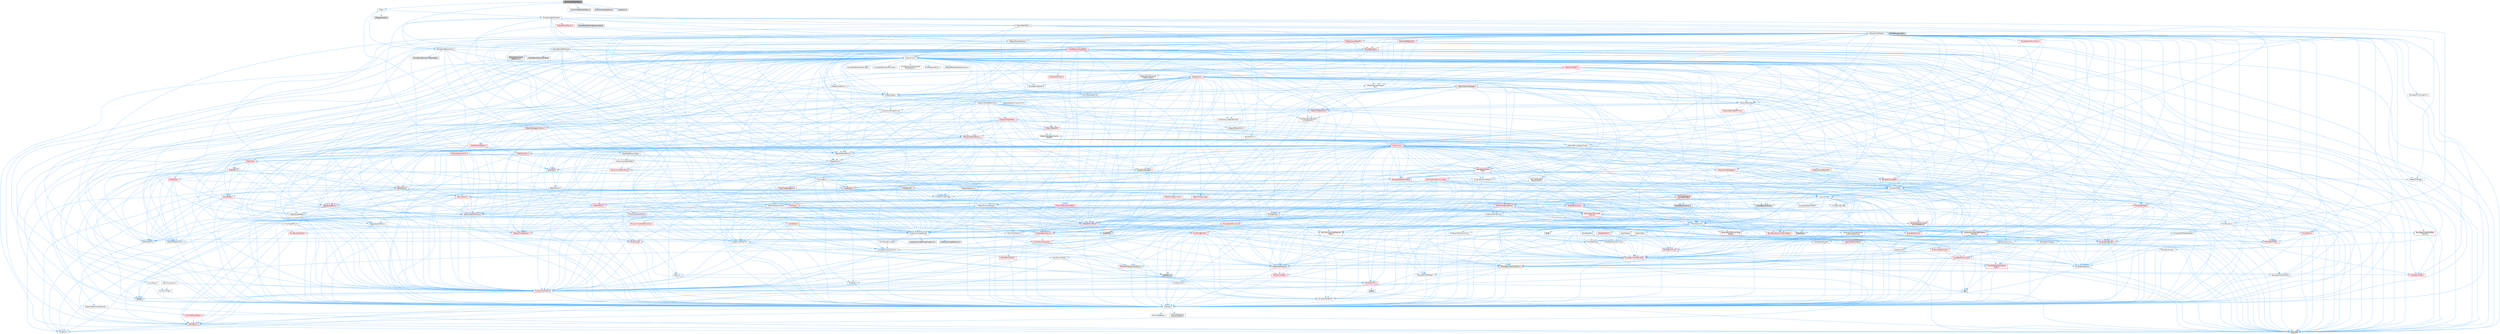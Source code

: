 digraph "CommonUIInputTypes.h"
{
 // INTERACTIVE_SVG=YES
 // LATEX_PDF_SIZE
  bgcolor="transparent";
  edge [fontname=Helvetica,fontsize=10,labelfontname=Helvetica,labelfontsize=10];
  node [fontname=Helvetica,fontsize=10,shape=box,height=0.2,width=0.4];
  Node1 [id="Node000001",label="CommonUIInputTypes.h",height=0.2,width=0.4,color="gray40", fillcolor="grey60", style="filled", fontcolor="black",tooltip=" "];
  Node1 -> Node2 [id="edge1_Node000001_Node000002",color="steelblue1",style="solid",tooltip=" "];
  Node2 [id="Node000002",label="Engine/DataTable.h",height=0.2,width=0.4,color="grey40", fillcolor="white", style="filled",URL="$d3/dba/DataTable_8h.html",tooltip=" "];
  Node2 -> Node3 [id="edge2_Node000002_Node000003",color="steelblue1",style="solid",tooltip=" "];
  Node3 [id="Node000003",label="UObject/ObjectMacros.h",height=0.2,width=0.4,color="grey40", fillcolor="white", style="filled",URL="$d8/d8d/ObjectMacros_8h.html",tooltip=" "];
  Node3 -> Node4 [id="edge3_Node000003_Node000004",color="steelblue1",style="solid",tooltip=" "];
  Node4 [id="Node000004",label="Misc/EnumClassFlags.h",height=0.2,width=0.4,color="grey40", fillcolor="white", style="filled",URL="$d8/de7/EnumClassFlags_8h.html",tooltip=" "];
  Node3 -> Node5 [id="edge4_Node000003_Node000005",color="steelblue1",style="solid",tooltip=" "];
  Node5 [id="Node000005",label="UObject/Script.h",height=0.2,width=0.4,color="grey40", fillcolor="white", style="filled",URL="$de/dc6/Script_8h.html",tooltip=" "];
  Node5 -> Node6 [id="edge5_Node000005_Node000006",color="steelblue1",style="solid",tooltip=" "];
  Node6 [id="Node000006",label="Delegates/Delegate.h",height=0.2,width=0.4,color="red", fillcolor="#FFF0F0", style="filled",URL="$d4/d80/Delegate_8h.html",tooltip=" "];
  Node6 -> Node7 [id="edge6_Node000006_Node000007",color="steelblue1",style="solid",tooltip=" "];
  Node7 [id="Node000007",label="CoreTypes.h",height=0.2,width=0.4,color="grey40", fillcolor="white", style="filled",URL="$dc/dec/CoreTypes_8h.html",tooltip=" "];
  Node7 -> Node8 [id="edge7_Node000007_Node000008",color="steelblue1",style="solid",tooltip=" "];
  Node8 [id="Node000008",label="HAL/Platform.h",height=0.2,width=0.4,color="red", fillcolor="#FFF0F0", style="filled",URL="$d9/dd0/Platform_8h.html",tooltip=" "];
  Node8 -> Node9 [id="edge8_Node000008_Node000009",color="steelblue1",style="solid",tooltip=" "];
  Node9 [id="Node000009",label="Misc/Build.h",height=0.2,width=0.4,color="grey40", fillcolor="white", style="filled",URL="$d3/dbb/Build_8h.html",tooltip=" "];
  Node8 -> Node11 [id="edge9_Node000008_Node000011",color="steelblue1",style="solid",tooltip=" "];
  Node11 [id="Node000011",label="type_traits",height=0.2,width=0.4,color="grey60", fillcolor="#E0E0E0", style="filled",tooltip=" "];
  Node7 -> Node18 [id="edge10_Node000007_Node000018",color="steelblue1",style="solid",tooltip=" "];
  Node18 [id="Node000018",label="ProfilingDebugging\l/UMemoryDefines.h",height=0.2,width=0.4,color="grey40", fillcolor="white", style="filled",URL="$d2/da2/UMemoryDefines_8h.html",tooltip=" "];
  Node7 -> Node19 [id="edge11_Node000007_Node000019",color="steelblue1",style="solid",tooltip=" "];
  Node19 [id="Node000019",label="Misc/CoreMiscDefines.h",height=0.2,width=0.4,color="red", fillcolor="#FFF0F0", style="filled",URL="$da/d38/CoreMiscDefines_8h.html",tooltip=" "];
  Node19 -> Node8 [id="edge12_Node000019_Node000008",color="steelblue1",style="solid",tooltip=" "];
  Node7 -> Node20 [id="edge13_Node000007_Node000020",color="steelblue1",style="solid",tooltip=" "];
  Node20 [id="Node000020",label="Misc/CoreDefines.h",height=0.2,width=0.4,color="grey40", fillcolor="white", style="filled",URL="$d3/dd2/CoreDefines_8h.html",tooltip=" "];
  Node6 -> Node21 [id="edge14_Node000006_Node000021",color="steelblue1",style="solid",tooltip=" "];
  Node21 [id="Node000021",label="Misc/AssertionMacros.h",height=0.2,width=0.4,color="red", fillcolor="#FFF0F0", style="filled",URL="$d0/dfa/AssertionMacros_8h.html",tooltip=" "];
  Node21 -> Node7 [id="edge15_Node000021_Node000007",color="steelblue1",style="solid",tooltip=" "];
  Node21 -> Node8 [id="edge16_Node000021_Node000008",color="steelblue1",style="solid",tooltip=" "];
  Node21 -> Node57 [id="edge17_Node000021_Node000057",color="steelblue1",style="solid",tooltip=" "];
  Node57 [id="Node000057",label="Templates/EnableIf.h",height=0.2,width=0.4,color="grey40", fillcolor="white", style="filled",URL="$d7/d60/EnableIf_8h.html",tooltip=" "];
  Node57 -> Node7 [id="edge18_Node000057_Node000007",color="steelblue1",style="solid",tooltip=" "];
  Node21 -> Node70 [id="edge19_Node000021_Node000070",color="steelblue1",style="solid",tooltip=" "];
  Node70 [id="Node000070",label="atomic",height=0.2,width=0.4,color="grey60", fillcolor="#E0E0E0", style="filled",tooltip=" "];
  Node6 -> Node71 [id="edge20_Node000006_Node000071",color="steelblue1",style="solid",tooltip=" "];
  Node71 [id="Node000071",label="UObject/NameTypes.h",height=0.2,width=0.4,color="red", fillcolor="#FFF0F0", style="filled",URL="$d6/d35/NameTypes_8h.html",tooltip=" "];
  Node71 -> Node7 [id="edge21_Node000071_Node000007",color="steelblue1",style="solid",tooltip=" "];
  Node71 -> Node21 [id="edge22_Node000071_Node000021",color="steelblue1",style="solid",tooltip=" "];
  Node71 -> Node72 [id="edge23_Node000071_Node000072",color="steelblue1",style="solid",tooltip=" "];
  Node72 [id="Node000072",label="HAL/UnrealMemory.h",height=0.2,width=0.4,color="red", fillcolor="#FFF0F0", style="filled",URL="$d9/d96/UnrealMemory_8h.html",tooltip=" "];
  Node72 -> Node7 [id="edge24_Node000072_Node000007",color="steelblue1",style="solid",tooltip=" "];
  Node72 -> Node76 [id="edge25_Node000072_Node000076",color="steelblue1",style="solid",tooltip=" "];
  Node76 [id="Node000076",label="HAL/MemoryBase.h",height=0.2,width=0.4,color="red", fillcolor="#FFF0F0", style="filled",URL="$d6/d9f/MemoryBase_8h.html",tooltip=" "];
  Node76 -> Node7 [id="edge26_Node000076_Node000007",color="steelblue1",style="solid",tooltip=" "];
  Node76 -> Node34 [id="edge27_Node000076_Node000034",color="steelblue1",style="solid",tooltip=" "];
  Node34 [id="Node000034",label="HAL/PlatformCrt.h",height=0.2,width=0.4,color="red", fillcolor="#FFF0F0", style="filled",URL="$d8/d75/PlatformCrt_8h.html",tooltip=" "];
  Node34 -> Node35 [id="edge28_Node000034_Node000035",color="steelblue1",style="solid",tooltip=" "];
  Node35 [id="Node000035",label="new",height=0.2,width=0.4,color="grey60", fillcolor="#E0E0E0", style="filled",tooltip=" "];
  Node34 -> Node36 [id="edge29_Node000034_Node000036",color="steelblue1",style="solid",tooltip=" "];
  Node36 [id="Node000036",label="wchar.h",height=0.2,width=0.4,color="grey60", fillcolor="#E0E0E0", style="filled",tooltip=" "];
  Node76 -> Node77 [id="edge30_Node000076_Node000077",color="steelblue1",style="solid",tooltip=" "];
  Node77 [id="Node000077",label="Misc/Exec.h",height=0.2,width=0.4,color="grey40", fillcolor="white", style="filled",URL="$de/ddb/Exec_8h.html",tooltip=" "];
  Node77 -> Node7 [id="edge31_Node000077_Node000007",color="steelblue1",style="solid",tooltip=" "];
  Node77 -> Node21 [id="edge32_Node000077_Node000021",color="steelblue1",style="solid",tooltip=" "];
  Node71 -> Node93 [id="edge33_Node000071_Node000093",color="steelblue1",style="solid",tooltip=" "];
  Node93 [id="Node000093",label="Templates/UnrealTypeTraits.h",height=0.2,width=0.4,color="red", fillcolor="#FFF0F0", style="filled",URL="$d2/d2d/UnrealTypeTraits_8h.html",tooltip=" "];
  Node93 -> Node7 [id="edge34_Node000093_Node000007",color="steelblue1",style="solid",tooltip=" "];
  Node93 -> Node21 [id="edge35_Node000093_Node000021",color="steelblue1",style="solid",tooltip=" "];
  Node93 -> Node57 [id="edge36_Node000093_Node000057",color="steelblue1",style="solid",tooltip=" "];
  Node93 -> Node60 [id="edge37_Node000093_Node000060",color="steelblue1",style="solid",tooltip=" "];
  Node60 [id="Node000060",label="IsEnum.h",height=0.2,width=0.4,color="grey40", fillcolor="white", style="filled",URL="$d4/de5/IsEnum_8h.html",tooltip=" "];
  Node93 -> Node95 [id="edge38_Node000093_Node000095",color="steelblue1",style="solid",tooltip=" "];
  Node95 [id="Node000095",label="Templates/Models.h",height=0.2,width=0.4,color="red", fillcolor="#FFF0F0", style="filled",URL="$d3/d0c/Models_8h.html",tooltip=" "];
  Node93 -> Node96 [id="edge39_Node000093_Node000096",color="steelblue1",style="solid",tooltip=" "];
  Node96 [id="Node000096",label="Templates/IsPODType.h",height=0.2,width=0.4,color="grey40", fillcolor="white", style="filled",URL="$d7/db1/IsPODType_8h.html",tooltip=" "];
  Node96 -> Node7 [id="edge40_Node000096_Node000007",color="steelblue1",style="solid",tooltip=" "];
  Node93 -> Node97 [id="edge41_Node000093_Node000097",color="steelblue1",style="solid",tooltip=" "];
  Node97 [id="Node000097",label="Templates/IsUECoreType.h",height=0.2,width=0.4,color="grey40", fillcolor="white", style="filled",URL="$d1/db8/IsUECoreType_8h.html",tooltip=" "];
  Node97 -> Node7 [id="edge42_Node000097_Node000007",color="steelblue1",style="solid",tooltip=" "];
  Node97 -> Node11 [id="edge43_Node000097_Node000011",color="steelblue1",style="solid",tooltip=" "];
  Node71 -> Node98 [id="edge44_Node000071_Node000098",color="steelblue1",style="solid",tooltip=" "];
  Node98 [id="Node000098",label="Templates/UnrealTemplate.h",height=0.2,width=0.4,color="red", fillcolor="#FFF0F0", style="filled",URL="$d4/d24/UnrealTemplate_8h.html",tooltip=" "];
  Node98 -> Node7 [id="edge45_Node000098_Node000007",color="steelblue1",style="solid",tooltip=" "];
  Node98 -> Node72 [id="edge46_Node000098_Node000072",color="steelblue1",style="solid",tooltip=" "];
  Node98 -> Node93 [id="edge47_Node000098_Node000093",color="steelblue1",style="solid",tooltip=" "];
  Node98 -> Node65 [id="edge48_Node000098_Node000065",color="steelblue1",style="solid",tooltip=" "];
  Node65 [id="Node000065",label="Templates/Requires.h",height=0.2,width=0.4,color="grey40", fillcolor="white", style="filled",URL="$dc/d96/Requires_8h.html",tooltip=" "];
  Node65 -> Node57 [id="edge49_Node000065_Node000057",color="steelblue1",style="solid",tooltip=" "];
  Node65 -> Node11 [id="edge50_Node000065_Node000011",color="steelblue1",style="solid",tooltip=" "];
  Node98 -> Node102 [id="edge51_Node000098_Node000102",color="steelblue1",style="solid",tooltip=" "];
  Node102 [id="Node000102",label="Templates/TypeCompatible\lBytes.h",height=0.2,width=0.4,color="red", fillcolor="#FFF0F0", style="filled",URL="$df/d0a/TypeCompatibleBytes_8h.html",tooltip=" "];
  Node102 -> Node7 [id="edge52_Node000102_Node000007",color="steelblue1",style="solid",tooltip=" "];
  Node102 -> Node35 [id="edge53_Node000102_Node000035",color="steelblue1",style="solid",tooltip=" "];
  Node102 -> Node11 [id="edge54_Node000102_Node000011",color="steelblue1",style="solid",tooltip=" "];
  Node98 -> Node27 [id="edge55_Node000098_Node000027",color="steelblue1",style="solid",tooltip=" "];
  Node27 [id="Node000027",label="Traits/IsContiguousContainer.h",height=0.2,width=0.4,color="red", fillcolor="#FFF0F0", style="filled",URL="$d5/d3c/IsContiguousContainer_8h.html",tooltip=" "];
  Node27 -> Node7 [id="edge56_Node000027_Node000007",color="steelblue1",style="solid",tooltip=" "];
  Node27 -> Node26 [id="edge57_Node000027_Node000026",color="steelblue1",style="solid",tooltip=" "];
  Node26 [id="Node000026",label="initializer_list",height=0.2,width=0.4,color="grey60", fillcolor="#E0E0E0", style="filled",tooltip=" "];
  Node98 -> Node11 [id="edge58_Node000098_Node000011",color="steelblue1",style="solid",tooltip=" "];
  Node71 -> Node104 [id="edge59_Node000071_Node000104",color="steelblue1",style="solid",tooltip=" "];
  Node104 [id="Node000104",label="Containers/UnrealString.h",height=0.2,width=0.4,color="grey40", fillcolor="white", style="filled",URL="$d5/dba/UnrealString_8h.html",tooltip=" "];
  Node104 -> Node105 [id="edge60_Node000104_Node000105",color="steelblue1",style="solid",tooltip=" "];
  Node105 [id="Node000105",label="Containers/UnrealStringIncludes.h.inl",height=0.2,width=0.4,color="grey60", fillcolor="#E0E0E0", style="filled",tooltip=" "];
  Node104 -> Node106 [id="edge61_Node000104_Node000106",color="steelblue1",style="solid",tooltip=" "];
  Node106 [id="Node000106",label="Containers/UnrealString.h.inl",height=0.2,width=0.4,color="grey60", fillcolor="#E0E0E0", style="filled",tooltip=" "];
  Node104 -> Node107 [id="edge62_Node000104_Node000107",color="steelblue1",style="solid",tooltip=" "];
  Node107 [id="Node000107",label="Misc/StringFormatArg.h",height=0.2,width=0.4,color="grey40", fillcolor="white", style="filled",URL="$d2/d16/StringFormatArg_8h.html",tooltip=" "];
  Node107 -> Node30 [id="edge63_Node000107_Node000030",color="steelblue1",style="solid",tooltip=" "];
  Node30 [id="Node000030",label="Containers/ContainersFwd.h",height=0.2,width=0.4,color="grey40", fillcolor="white", style="filled",URL="$d4/d0a/ContainersFwd_8h.html",tooltip=" "];
  Node30 -> Node8 [id="edge64_Node000030_Node000008",color="steelblue1",style="solid",tooltip=" "];
  Node30 -> Node7 [id="edge65_Node000030_Node000007",color="steelblue1",style="solid",tooltip=" "];
  Node30 -> Node27 [id="edge66_Node000030_Node000027",color="steelblue1",style="solid",tooltip=" "];
  Node71 -> Node108 [id="edge67_Node000071_Node000108",color="steelblue1",style="solid",tooltip=" "];
  Node108 [id="Node000108",label="HAL/CriticalSection.h",height=0.2,width=0.4,color="grey40", fillcolor="white", style="filled",URL="$d6/d90/CriticalSection_8h.html",tooltip=" "];
  Node108 -> Node109 [id="edge68_Node000108_Node000109",color="steelblue1",style="solid",tooltip=" "];
  Node109 [id="Node000109",label="HAL/PlatformMutex.h",height=0.2,width=0.4,color="red", fillcolor="#FFF0F0", style="filled",URL="$d9/d0b/PlatformMutex_8h.html",tooltip=" "];
  Node109 -> Node7 [id="edge69_Node000109_Node000007",color="steelblue1",style="solid",tooltip=" "];
  Node71 -> Node24 [id="edge70_Node000071_Node000024",color="steelblue1",style="solid",tooltip=" "];
  Node24 [id="Node000024",label="Containers/StringFwd.h",height=0.2,width=0.4,color="grey40", fillcolor="white", style="filled",URL="$df/d37/StringFwd_8h.html",tooltip=" "];
  Node24 -> Node7 [id="edge71_Node000024_Node000007",color="steelblue1",style="solid",tooltip=" "];
  Node24 -> Node25 [id="edge72_Node000024_Node000025",color="steelblue1",style="solid",tooltip=" "];
  Node25 [id="Node000025",label="Traits/ElementType.h",height=0.2,width=0.4,color="grey40", fillcolor="white", style="filled",URL="$d5/d4f/ElementType_8h.html",tooltip=" "];
  Node25 -> Node8 [id="edge73_Node000025_Node000008",color="steelblue1",style="solid",tooltip=" "];
  Node25 -> Node26 [id="edge74_Node000025_Node000026",color="steelblue1",style="solid",tooltip=" "];
  Node25 -> Node11 [id="edge75_Node000025_Node000011",color="steelblue1",style="solid",tooltip=" "];
  Node24 -> Node27 [id="edge76_Node000024_Node000027",color="steelblue1",style="solid",tooltip=" "];
  Node71 -> Node176 [id="edge77_Node000071_Node000176",color="steelblue1",style="solid",tooltip=" "];
  Node176 [id="Node000176",label="UObject/UnrealNames.h",height=0.2,width=0.4,color="red", fillcolor="#FFF0F0", style="filled",URL="$d8/db1/UnrealNames_8h.html",tooltip=" "];
  Node176 -> Node7 [id="edge78_Node000176_Node000007",color="steelblue1",style="solid",tooltip=" "];
  Node71 -> Node125 [id="edge79_Node000071_Node000125",color="steelblue1",style="solid",tooltip=" "];
  Node125 [id="Node000125",label="Misc/IntrusiveUnsetOptional\lState.h",height=0.2,width=0.4,color="red", fillcolor="#FFF0F0", style="filled",URL="$d2/d0a/IntrusiveUnsetOptionalState_8h.html",tooltip=" "];
  Node71 -> Node178 [id="edge80_Node000071_Node000178",color="steelblue1",style="solid",tooltip=" "];
  Node178 [id="Node000178",label="Misc/StringBuilder.h",height=0.2,width=0.4,color="red", fillcolor="#FFF0F0", style="filled",URL="$d4/d52/StringBuilder_8h.html",tooltip=" "];
  Node178 -> Node24 [id="edge81_Node000178_Node000024",color="steelblue1",style="solid",tooltip=" "];
  Node178 -> Node7 [id="edge82_Node000178_Node000007",color="steelblue1",style="solid",tooltip=" "];
  Node178 -> Node72 [id="edge83_Node000178_Node000072",color="steelblue1",style="solid",tooltip=" "];
  Node178 -> Node21 [id="edge84_Node000178_Node000021",color="steelblue1",style="solid",tooltip=" "];
  Node178 -> Node148 [id="edge85_Node000178_Node000148",color="steelblue1",style="solid",tooltip=" "];
  Node148 [id="Node000148",label="Misc/CString.h",height=0.2,width=0.4,color="red", fillcolor="#FFF0F0", style="filled",URL="$d2/d49/CString_8h.html",tooltip=" "];
  Node148 -> Node7 [id="edge86_Node000148_Node000007",color="steelblue1",style="solid",tooltip=" "];
  Node148 -> Node34 [id="edge87_Node000148_Node000034",color="steelblue1",style="solid",tooltip=" "];
  Node148 -> Node21 [id="edge88_Node000148_Node000021",color="steelblue1",style="solid",tooltip=" "];
  Node178 -> Node57 [id="edge89_Node000178_Node000057",color="steelblue1",style="solid",tooltip=" "];
  Node178 -> Node65 [id="edge90_Node000178_Node000065",color="steelblue1",style="solid",tooltip=" "];
  Node178 -> Node98 [id="edge91_Node000178_Node000098",color="steelblue1",style="solid",tooltip=" "];
  Node178 -> Node93 [id="edge92_Node000178_Node000093",color="steelblue1",style="solid",tooltip=" "];
  Node178 -> Node27 [id="edge93_Node000178_Node000027",color="steelblue1",style="solid",tooltip=" "];
  Node178 -> Node11 [id="edge94_Node000178_Node000011",color="steelblue1",style="solid",tooltip=" "];
  Node71 -> Node56 [id="edge95_Node000071_Node000056",color="steelblue1",style="solid",tooltip=" "];
  Node56 [id="Node000056",label="Trace/Trace.h",height=0.2,width=0.4,color="grey60", fillcolor="#E0E0E0", style="filled",tooltip=" "];
  Node6 -> Node184 [id="edge96_Node000006_Node000184",color="steelblue1",style="solid",tooltip=" "];
  Node184 [id="Node000184",label="Templates/SharedPointer.h",height=0.2,width=0.4,color="red", fillcolor="#FFF0F0", style="filled",URL="$d2/d17/SharedPointer_8h.html",tooltip=" "];
  Node184 -> Node7 [id="edge97_Node000184_Node000007",color="steelblue1",style="solid",tooltip=" "];
  Node184 -> Node125 [id="edge98_Node000184_Node000125",color="steelblue1",style="solid",tooltip=" "];
  Node184 -> Node21 [id="edge99_Node000184_Node000021",color="steelblue1",style="solid",tooltip=" "];
  Node184 -> Node72 [id="edge100_Node000184_Node000072",color="steelblue1",style="solid",tooltip=" "];
  Node184 -> Node124 [id="edge101_Node000184_Node000124",color="steelblue1",style="solid",tooltip=" "];
  Node124 [id="Node000124",label="Containers/Array.h",height=0.2,width=0.4,color="grey40", fillcolor="white", style="filled",URL="$df/dd0/Array_8h.html",tooltip=" "];
  Node124 -> Node7 [id="edge102_Node000124_Node000007",color="steelblue1",style="solid",tooltip=" "];
  Node124 -> Node21 [id="edge103_Node000124_Node000021",color="steelblue1",style="solid",tooltip=" "];
  Node124 -> Node125 [id="edge104_Node000124_Node000125",color="steelblue1",style="solid",tooltip=" "];
  Node124 -> Node127 [id="edge105_Node000124_Node000127",color="steelblue1",style="solid",tooltip=" "];
  Node127 [id="Node000127",label="Misc/ReverseIterate.h",height=0.2,width=0.4,color="red", fillcolor="#FFF0F0", style="filled",URL="$db/de3/ReverseIterate_8h.html",tooltip=" "];
  Node127 -> Node8 [id="edge106_Node000127_Node000008",color="steelblue1",style="solid",tooltip=" "];
  Node124 -> Node72 [id="edge107_Node000124_Node000072",color="steelblue1",style="solid",tooltip=" "];
  Node124 -> Node93 [id="edge108_Node000124_Node000093",color="steelblue1",style="solid",tooltip=" "];
  Node124 -> Node98 [id="edge109_Node000124_Node000098",color="steelblue1",style="solid",tooltip=" "];
  Node124 -> Node129 [id="edge110_Node000124_Node000129",color="steelblue1",style="solid",tooltip=" "];
  Node129 [id="Node000129",label="Containers/AllowShrinking.h",height=0.2,width=0.4,color="grey40", fillcolor="white", style="filled",URL="$d7/d1a/AllowShrinking_8h.html",tooltip=" "];
  Node129 -> Node7 [id="edge111_Node000129_Node000007",color="steelblue1",style="solid",tooltip=" "];
  Node124 -> Node112 [id="edge112_Node000124_Node000112",color="steelblue1",style="solid",tooltip=" "];
  Node112 [id="Node000112",label="Containers/ContainerAllocation\lPolicies.h",height=0.2,width=0.4,color="red", fillcolor="#FFF0F0", style="filled",URL="$d7/dff/ContainerAllocationPolicies_8h.html",tooltip=" "];
  Node112 -> Node7 [id="edge113_Node000112_Node000007",color="steelblue1",style="solid",tooltip=" "];
  Node112 -> Node112 [id="edge114_Node000112_Node000112",color="steelblue1",style="solid",tooltip=" "];
  Node112 -> Node114 [id="edge115_Node000112_Node000114",color="steelblue1",style="solid",tooltip=" "];
  Node114 [id="Node000114",label="HAL/PlatformMath.h",height=0.2,width=0.4,color="red", fillcolor="#FFF0F0", style="filled",URL="$dc/d53/PlatformMath_8h.html",tooltip=" "];
  Node114 -> Node7 [id="edge116_Node000114_Node000007",color="steelblue1",style="solid",tooltip=" "];
  Node112 -> Node72 [id="edge117_Node000112_Node000072",color="steelblue1",style="solid",tooltip=" "];
  Node112 -> Node44 [id="edge118_Node000112_Node000044",color="steelblue1",style="solid",tooltip=" "];
  Node44 [id="Node000044",label="Math/NumericLimits.h",height=0.2,width=0.4,color="grey40", fillcolor="white", style="filled",URL="$df/d1b/NumericLimits_8h.html",tooltip=" "];
  Node44 -> Node7 [id="edge119_Node000044_Node000007",color="steelblue1",style="solid",tooltip=" "];
  Node112 -> Node21 [id="edge120_Node000112_Node000021",color="steelblue1",style="solid",tooltip=" "];
  Node112 -> Node123 [id="edge121_Node000112_Node000123",color="steelblue1",style="solid",tooltip=" "];
  Node123 [id="Node000123",label="Templates/MemoryOps.h",height=0.2,width=0.4,color="red", fillcolor="#FFF0F0", style="filled",URL="$db/dea/MemoryOps_8h.html",tooltip=" "];
  Node123 -> Node7 [id="edge122_Node000123_Node000007",color="steelblue1",style="solid",tooltip=" "];
  Node123 -> Node72 [id="edge123_Node000123_Node000072",color="steelblue1",style="solid",tooltip=" "];
  Node123 -> Node65 [id="edge124_Node000123_Node000065",color="steelblue1",style="solid",tooltip=" "];
  Node123 -> Node93 [id="edge125_Node000123_Node000093",color="steelblue1",style="solid",tooltip=" "];
  Node123 -> Node35 [id="edge126_Node000123_Node000035",color="steelblue1",style="solid",tooltip=" "];
  Node123 -> Node11 [id="edge127_Node000123_Node000011",color="steelblue1",style="solid",tooltip=" "];
  Node112 -> Node102 [id="edge128_Node000112_Node000102",color="steelblue1",style="solid",tooltip=" "];
  Node112 -> Node11 [id="edge129_Node000112_Node000011",color="steelblue1",style="solid",tooltip=" "];
  Node124 -> Node130 [id="edge130_Node000124_Node000130",color="steelblue1",style="solid",tooltip=" "];
  Node130 [id="Node000130",label="Containers/ContainerElement\lTypeCompatibility.h",height=0.2,width=0.4,color="grey40", fillcolor="white", style="filled",URL="$df/ddf/ContainerElementTypeCompatibility_8h.html",tooltip=" "];
  Node130 -> Node7 [id="edge131_Node000130_Node000007",color="steelblue1",style="solid",tooltip=" "];
  Node130 -> Node93 [id="edge132_Node000130_Node000093",color="steelblue1",style="solid",tooltip=" "];
  Node124 -> Node131 [id="edge133_Node000124_Node000131",color="steelblue1",style="solid",tooltip=" "];
  Node131 [id="Node000131",label="Serialization/Archive.h",height=0.2,width=0.4,color="red", fillcolor="#FFF0F0", style="filled",URL="$d7/d3b/Archive_8h.html",tooltip=" "];
  Node131 -> Node7 [id="edge134_Node000131_Node000007",color="steelblue1",style="solid",tooltip=" "];
  Node131 -> Node132 [id="edge135_Node000131_Node000132",color="steelblue1",style="solid",tooltip=" "];
  Node132 [id="Node000132",label="HAL/PlatformProperties.h",height=0.2,width=0.4,color="red", fillcolor="#FFF0F0", style="filled",URL="$d9/db0/PlatformProperties_8h.html",tooltip=" "];
  Node132 -> Node7 [id="edge136_Node000132_Node000007",color="steelblue1",style="solid",tooltip=" "];
  Node131 -> Node31 [id="edge137_Node000131_Node000031",color="steelblue1",style="solid",tooltip=" "];
  Node31 [id="Node000031",label="Math/MathFwd.h",height=0.2,width=0.4,color="grey40", fillcolor="white", style="filled",URL="$d2/d10/MathFwd_8h.html",tooltip=" "];
  Node31 -> Node8 [id="edge138_Node000031_Node000008",color="steelblue1",style="solid",tooltip=" "];
  Node131 -> Node21 [id="edge139_Node000131_Node000021",color="steelblue1",style="solid",tooltip=" "];
  Node131 -> Node9 [id="edge140_Node000131_Node000009",color="steelblue1",style="solid",tooltip=" "];
  Node131 -> Node57 [id="edge141_Node000131_Node000057",color="steelblue1",style="solid",tooltip=" "];
  Node131 -> Node119 [id="edge142_Node000131_Node000119",color="steelblue1",style="solid",tooltip=" "];
  Node119 [id="Node000119",label="Templates/IsSigned.h",height=0.2,width=0.4,color="grey40", fillcolor="white", style="filled",URL="$d8/dd8/IsSigned_8h.html",tooltip=" "];
  Node119 -> Node7 [id="edge143_Node000119_Node000007",color="steelblue1",style="solid",tooltip=" "];
  Node131 -> Node98 [id="edge144_Node000131_Node000098",color="steelblue1",style="solid",tooltip=" "];
  Node131 -> Node140 [id="edge145_Node000131_Node000140",color="steelblue1",style="solid",tooltip=" "];
  Node140 [id="Node000140",label="UObject/ObjectVersion.h",height=0.2,width=0.4,color="grey40", fillcolor="white", style="filled",URL="$da/d63/ObjectVersion_8h.html",tooltip=" "];
  Node140 -> Node7 [id="edge146_Node000140_Node000007",color="steelblue1",style="solid",tooltip=" "];
  Node124 -> Node141 [id="edge147_Node000124_Node000141",color="steelblue1",style="solid",tooltip=" "];
  Node141 [id="Node000141",label="Serialization/MemoryImage\lWriter.h",height=0.2,width=0.4,color="red", fillcolor="#FFF0F0", style="filled",URL="$d0/d08/MemoryImageWriter_8h.html",tooltip=" "];
  Node141 -> Node7 [id="edge148_Node000141_Node000007",color="steelblue1",style="solid",tooltip=" "];
  Node124 -> Node155 [id="edge149_Node000124_Node000155",color="steelblue1",style="solid",tooltip=" "];
  Node155 [id="Node000155",label="Algo/Heapify.h",height=0.2,width=0.4,color="grey40", fillcolor="white", style="filled",URL="$d0/d2a/Heapify_8h.html",tooltip=" "];
  Node155 -> Node156 [id="edge150_Node000155_Node000156",color="steelblue1",style="solid",tooltip=" "];
  Node156 [id="Node000156",label="Algo/Impl/BinaryHeap.h",height=0.2,width=0.4,color="red", fillcolor="#FFF0F0", style="filled",URL="$d7/da3/Algo_2Impl_2BinaryHeap_8h.html",tooltip=" "];
  Node156 -> Node157 [id="edge151_Node000156_Node000157",color="steelblue1",style="solid",tooltip=" "];
  Node157 [id="Node000157",label="Templates/Invoke.h",height=0.2,width=0.4,color="red", fillcolor="#FFF0F0", style="filled",URL="$d7/deb/Invoke_8h.html",tooltip=" "];
  Node157 -> Node7 [id="edge152_Node000157_Node000007",color="steelblue1",style="solid",tooltip=" "];
  Node157 -> Node98 [id="edge153_Node000157_Node000098",color="steelblue1",style="solid",tooltip=" "];
  Node157 -> Node11 [id="edge154_Node000157_Node000011",color="steelblue1",style="solid",tooltip=" "];
  Node156 -> Node11 [id="edge155_Node000156_Node000011",color="steelblue1",style="solid",tooltip=" "];
  Node155 -> Node161 [id="edge156_Node000155_Node000161",color="steelblue1",style="solid",tooltip=" "];
  Node161 [id="Node000161",label="Templates/IdentityFunctor.h",height=0.2,width=0.4,color="grey40", fillcolor="white", style="filled",URL="$d7/d2e/IdentityFunctor_8h.html",tooltip=" "];
  Node161 -> Node8 [id="edge157_Node000161_Node000008",color="steelblue1",style="solid",tooltip=" "];
  Node155 -> Node157 [id="edge158_Node000155_Node000157",color="steelblue1",style="solid",tooltip=" "];
  Node155 -> Node162 [id="edge159_Node000155_Node000162",color="steelblue1",style="solid",tooltip=" "];
  Node162 [id="Node000162",label="Templates/Less.h",height=0.2,width=0.4,color="grey40", fillcolor="white", style="filled",URL="$de/dc8/Less_8h.html",tooltip=" "];
  Node162 -> Node7 [id="edge160_Node000162_Node000007",color="steelblue1",style="solid",tooltip=" "];
  Node162 -> Node98 [id="edge161_Node000162_Node000098",color="steelblue1",style="solid",tooltip=" "];
  Node155 -> Node98 [id="edge162_Node000155_Node000098",color="steelblue1",style="solid",tooltip=" "];
  Node124 -> Node163 [id="edge163_Node000124_Node000163",color="steelblue1",style="solid",tooltip=" "];
  Node163 [id="Node000163",label="Algo/HeapSort.h",height=0.2,width=0.4,color="grey40", fillcolor="white", style="filled",URL="$d3/d92/HeapSort_8h.html",tooltip=" "];
  Node163 -> Node156 [id="edge164_Node000163_Node000156",color="steelblue1",style="solid",tooltip=" "];
  Node163 -> Node161 [id="edge165_Node000163_Node000161",color="steelblue1",style="solid",tooltip=" "];
  Node163 -> Node162 [id="edge166_Node000163_Node000162",color="steelblue1",style="solid",tooltip=" "];
  Node163 -> Node98 [id="edge167_Node000163_Node000098",color="steelblue1",style="solid",tooltip=" "];
  Node124 -> Node164 [id="edge168_Node000124_Node000164",color="steelblue1",style="solid",tooltip=" "];
  Node164 [id="Node000164",label="Algo/IsHeap.h",height=0.2,width=0.4,color="grey40", fillcolor="white", style="filled",URL="$de/d32/IsHeap_8h.html",tooltip=" "];
  Node164 -> Node156 [id="edge169_Node000164_Node000156",color="steelblue1",style="solid",tooltip=" "];
  Node164 -> Node161 [id="edge170_Node000164_Node000161",color="steelblue1",style="solid",tooltip=" "];
  Node164 -> Node157 [id="edge171_Node000164_Node000157",color="steelblue1",style="solid",tooltip=" "];
  Node164 -> Node162 [id="edge172_Node000164_Node000162",color="steelblue1",style="solid",tooltip=" "];
  Node164 -> Node98 [id="edge173_Node000164_Node000098",color="steelblue1",style="solid",tooltip=" "];
  Node124 -> Node156 [id="edge174_Node000124_Node000156",color="steelblue1",style="solid",tooltip=" "];
  Node124 -> Node165 [id="edge175_Node000124_Node000165",color="steelblue1",style="solid",tooltip=" "];
  Node165 [id="Node000165",label="Algo/StableSort.h",height=0.2,width=0.4,color="red", fillcolor="#FFF0F0", style="filled",URL="$d7/d3c/StableSort_8h.html",tooltip=" "];
  Node165 -> Node161 [id="edge176_Node000165_Node000161",color="steelblue1",style="solid",tooltip=" "];
  Node165 -> Node157 [id="edge177_Node000165_Node000157",color="steelblue1",style="solid",tooltip=" "];
  Node165 -> Node162 [id="edge178_Node000165_Node000162",color="steelblue1",style="solid",tooltip=" "];
  Node165 -> Node98 [id="edge179_Node000165_Node000098",color="steelblue1",style="solid",tooltip=" "];
  Node124 -> Node168 [id="edge180_Node000124_Node000168",color="steelblue1",style="solid",tooltip=" "];
  Node168 [id="Node000168",label="Concepts/GetTypeHashable.h",height=0.2,width=0.4,color="grey40", fillcolor="white", style="filled",URL="$d3/da2/GetTypeHashable_8h.html",tooltip=" "];
  Node168 -> Node7 [id="edge181_Node000168_Node000007",color="steelblue1",style="solid",tooltip=" "];
  Node168 -> Node146 [id="edge182_Node000168_Node000146",color="steelblue1",style="solid",tooltip=" "];
  Node146 [id="Node000146",label="Templates/TypeHash.h",height=0.2,width=0.4,color="red", fillcolor="#FFF0F0", style="filled",URL="$d1/d62/TypeHash_8h.html",tooltip=" "];
  Node146 -> Node7 [id="edge183_Node000146_Node000007",color="steelblue1",style="solid",tooltip=" "];
  Node146 -> Node65 [id="edge184_Node000146_Node000065",color="steelblue1",style="solid",tooltip=" "];
  Node146 -> Node11 [id="edge185_Node000146_Node000011",color="steelblue1",style="solid",tooltip=" "];
  Node124 -> Node161 [id="edge186_Node000124_Node000161",color="steelblue1",style="solid",tooltip=" "];
  Node124 -> Node157 [id="edge187_Node000124_Node000157",color="steelblue1",style="solid",tooltip=" "];
  Node124 -> Node162 [id="edge188_Node000124_Node000162",color="steelblue1",style="solid",tooltip=" "];
  Node124 -> Node169 [id="edge189_Node000124_Node000169",color="steelblue1",style="solid",tooltip=" "];
  Node169 [id="Node000169",label="Templates/LosesQualifiers\lFromTo.h",height=0.2,width=0.4,color="red", fillcolor="#FFF0F0", style="filled",URL="$d2/db3/LosesQualifiersFromTo_8h.html",tooltip=" "];
  Node169 -> Node11 [id="edge190_Node000169_Node000011",color="steelblue1",style="solid",tooltip=" "];
  Node124 -> Node65 [id="edge191_Node000124_Node000065",color="steelblue1",style="solid",tooltip=" "];
  Node124 -> Node170 [id="edge192_Node000124_Node000170",color="steelblue1",style="solid",tooltip=" "];
  Node170 [id="Node000170",label="Templates/Sorting.h",height=0.2,width=0.4,color="red", fillcolor="#FFF0F0", style="filled",URL="$d3/d9e/Sorting_8h.html",tooltip=" "];
  Node170 -> Node7 [id="edge193_Node000170_Node000007",color="steelblue1",style="solid",tooltip=" "];
  Node170 -> Node114 [id="edge194_Node000170_Node000114",color="steelblue1",style="solid",tooltip=" "];
  Node170 -> Node162 [id="edge195_Node000170_Node000162",color="steelblue1",style="solid",tooltip=" "];
  Node124 -> Node174 [id="edge196_Node000124_Node000174",color="steelblue1",style="solid",tooltip=" "];
  Node174 [id="Node000174",label="Templates/AlignmentTemplates.h",height=0.2,width=0.4,color="red", fillcolor="#FFF0F0", style="filled",URL="$dd/d32/AlignmentTemplates_8h.html",tooltip=" "];
  Node174 -> Node7 [id="edge197_Node000174_Node000007",color="steelblue1",style="solid",tooltip=" "];
  Node174 -> Node83 [id="edge198_Node000174_Node000083",color="steelblue1",style="solid",tooltip=" "];
  Node83 [id="Node000083",label="Templates/IsIntegral.h",height=0.2,width=0.4,color="grey40", fillcolor="white", style="filled",URL="$da/d64/IsIntegral_8h.html",tooltip=" "];
  Node83 -> Node7 [id="edge199_Node000083_Node000007",color="steelblue1",style="solid",tooltip=" "];
  Node124 -> Node25 [id="edge200_Node000124_Node000025",color="steelblue1",style="solid",tooltip=" "];
  Node124 -> Node120 [id="edge201_Node000124_Node000120",color="steelblue1",style="solid",tooltip=" "];
  Node120 [id="Node000120",label="limits",height=0.2,width=0.4,color="grey60", fillcolor="#E0E0E0", style="filled",tooltip=" "];
  Node124 -> Node11 [id="edge202_Node000124_Node000011",color="steelblue1",style="solid",tooltip=" "];
  Node184 -> Node186 [id="edge203_Node000184_Node000186",color="steelblue1",style="solid",tooltip=" "];
  Node186 [id="Node000186",label="Containers/Map.h",height=0.2,width=0.4,color="grey40", fillcolor="white", style="filled",URL="$df/d79/Map_8h.html",tooltip=" "];
  Node186 -> Node7 [id="edge204_Node000186_Node000007",color="steelblue1",style="solid",tooltip=" "];
  Node186 -> Node187 [id="edge205_Node000186_Node000187",color="steelblue1",style="solid",tooltip=" "];
  Node187 [id="Node000187",label="Algo/Reverse.h",height=0.2,width=0.4,color="grey40", fillcolor="white", style="filled",URL="$d5/d93/Reverse_8h.html",tooltip=" "];
  Node187 -> Node7 [id="edge206_Node000187_Node000007",color="steelblue1",style="solid",tooltip=" "];
  Node187 -> Node98 [id="edge207_Node000187_Node000098",color="steelblue1",style="solid",tooltip=" "];
  Node186 -> Node130 [id="edge208_Node000186_Node000130",color="steelblue1",style="solid",tooltip=" "];
  Node186 -> Node188 [id="edge209_Node000186_Node000188",color="steelblue1",style="solid",tooltip=" "];
  Node188 [id="Node000188",label="Containers/Set.h",height=0.2,width=0.4,color="grey40", fillcolor="white", style="filled",URL="$d4/d45/Set_8h.html",tooltip=" "];
  Node188 -> Node112 [id="edge210_Node000188_Node000112",color="steelblue1",style="solid",tooltip=" "];
  Node188 -> Node130 [id="edge211_Node000188_Node000130",color="steelblue1",style="solid",tooltip=" "];
  Node188 -> Node189 [id="edge212_Node000188_Node000189",color="steelblue1",style="solid",tooltip=" "];
  Node189 [id="Node000189",label="Containers/SetUtilities.h",height=0.2,width=0.4,color="red", fillcolor="#FFF0F0", style="filled",URL="$dc/de5/SetUtilities_8h.html",tooltip=" "];
  Node189 -> Node7 [id="edge213_Node000189_Node000007",color="steelblue1",style="solid",tooltip=" "];
  Node189 -> Node123 [id="edge214_Node000189_Node000123",color="steelblue1",style="solid",tooltip=" "];
  Node189 -> Node93 [id="edge215_Node000189_Node000093",color="steelblue1",style="solid",tooltip=" "];
  Node188 -> Node190 [id="edge216_Node000188_Node000190",color="steelblue1",style="solid",tooltip=" "];
  Node190 [id="Node000190",label="Containers/SparseArray.h",height=0.2,width=0.4,color="red", fillcolor="#FFF0F0", style="filled",URL="$d5/dbf/SparseArray_8h.html",tooltip=" "];
  Node190 -> Node7 [id="edge217_Node000190_Node000007",color="steelblue1",style="solid",tooltip=" "];
  Node190 -> Node21 [id="edge218_Node000190_Node000021",color="steelblue1",style="solid",tooltip=" "];
  Node190 -> Node72 [id="edge219_Node000190_Node000072",color="steelblue1",style="solid",tooltip=" "];
  Node190 -> Node93 [id="edge220_Node000190_Node000093",color="steelblue1",style="solid",tooltip=" "];
  Node190 -> Node98 [id="edge221_Node000190_Node000098",color="steelblue1",style="solid",tooltip=" "];
  Node190 -> Node112 [id="edge222_Node000190_Node000112",color="steelblue1",style="solid",tooltip=" "];
  Node190 -> Node162 [id="edge223_Node000190_Node000162",color="steelblue1",style="solid",tooltip=" "];
  Node190 -> Node124 [id="edge224_Node000190_Node000124",color="steelblue1",style="solid",tooltip=" "];
  Node190 -> Node173 [id="edge225_Node000190_Node000173",color="steelblue1",style="solid",tooltip=" "];
  Node173 [id="Node000173",label="Math/UnrealMathUtility.h",height=0.2,width=0.4,color="red", fillcolor="#FFF0F0", style="filled",URL="$db/db8/UnrealMathUtility_8h.html",tooltip=" "];
  Node173 -> Node7 [id="edge226_Node000173_Node000007",color="steelblue1",style="solid",tooltip=" "];
  Node173 -> Node21 [id="edge227_Node000173_Node000021",color="steelblue1",style="solid",tooltip=" "];
  Node173 -> Node114 [id="edge228_Node000173_Node000114",color="steelblue1",style="solid",tooltip=" "];
  Node173 -> Node31 [id="edge229_Node000173_Node000031",color="steelblue1",style="solid",tooltip=" "];
  Node173 -> Node65 [id="edge230_Node000173_Node000065",color="steelblue1",style="solid",tooltip=" "];
  Node190 -> Node191 [id="edge231_Node000190_Node000191",color="steelblue1",style="solid",tooltip=" "];
  Node191 [id="Node000191",label="Containers/ScriptArray.h",height=0.2,width=0.4,color="grey40", fillcolor="white", style="filled",URL="$dc/daf/ScriptArray_8h.html",tooltip=" "];
  Node191 -> Node7 [id="edge232_Node000191_Node000007",color="steelblue1",style="solid",tooltip=" "];
  Node191 -> Node21 [id="edge233_Node000191_Node000021",color="steelblue1",style="solid",tooltip=" "];
  Node191 -> Node72 [id="edge234_Node000191_Node000072",color="steelblue1",style="solid",tooltip=" "];
  Node191 -> Node129 [id="edge235_Node000191_Node000129",color="steelblue1",style="solid",tooltip=" "];
  Node191 -> Node112 [id="edge236_Node000191_Node000112",color="steelblue1",style="solid",tooltip=" "];
  Node191 -> Node124 [id="edge237_Node000191_Node000124",color="steelblue1",style="solid",tooltip=" "];
  Node191 -> Node26 [id="edge238_Node000191_Node000026",color="steelblue1",style="solid",tooltip=" "];
  Node190 -> Node193 [id="edge239_Node000190_Node000193",color="steelblue1",style="solid",tooltip=" "];
  Node193 [id="Node000193",label="Serialization/Structured\lArchive.h",height=0.2,width=0.4,color="red", fillcolor="#FFF0F0", style="filled",URL="$d9/d1e/StructuredArchive_8h.html",tooltip=" "];
  Node193 -> Node124 [id="edge240_Node000193_Node000124",color="steelblue1",style="solid",tooltip=" "];
  Node193 -> Node112 [id="edge241_Node000193_Node000112",color="steelblue1",style="solid",tooltip=" "];
  Node193 -> Node7 [id="edge242_Node000193_Node000007",color="steelblue1",style="solid",tooltip=" "];
  Node193 -> Node9 [id="edge243_Node000193_Node000009",color="steelblue1",style="solid",tooltip=" "];
  Node193 -> Node131 [id="edge244_Node000193_Node000131",color="steelblue1",style="solid",tooltip=" "];
  Node193 -> Node197 [id="edge245_Node000193_Node000197",color="steelblue1",style="solid",tooltip=" "];
  Node197 [id="Node000197",label="Serialization/Structured\lArchiveAdapters.h",height=0.2,width=0.4,color="red", fillcolor="#FFF0F0", style="filled",URL="$d3/de1/StructuredArchiveAdapters_8h.html",tooltip=" "];
  Node197 -> Node7 [id="edge246_Node000197_Node000007",color="steelblue1",style="solid",tooltip=" "];
  Node197 -> Node95 [id="edge247_Node000197_Node000095",color="steelblue1",style="solid",tooltip=" "];
  Node190 -> Node141 [id="edge248_Node000190_Node000141",color="steelblue1",style="solid",tooltip=" "];
  Node190 -> Node104 [id="edge249_Node000190_Node000104",color="steelblue1",style="solid",tooltip=" "];
  Node190 -> Node125 [id="edge250_Node000190_Node000125",color="steelblue1",style="solid",tooltip=" "];
  Node188 -> Node30 [id="edge251_Node000188_Node000030",color="steelblue1",style="solid",tooltip=" "];
  Node188 -> Node173 [id="edge252_Node000188_Node000173",color="steelblue1",style="solid",tooltip=" "];
  Node188 -> Node21 [id="edge253_Node000188_Node000021",color="steelblue1",style="solid",tooltip=" "];
  Node188 -> Node208 [id="edge254_Node000188_Node000208",color="steelblue1",style="solid",tooltip=" "];
  Node208 [id="Node000208",label="Misc/StructBuilder.h",height=0.2,width=0.4,color="grey40", fillcolor="white", style="filled",URL="$d9/db3/StructBuilder_8h.html",tooltip=" "];
  Node208 -> Node7 [id="edge255_Node000208_Node000007",color="steelblue1",style="solid",tooltip=" "];
  Node208 -> Node173 [id="edge256_Node000208_Node000173",color="steelblue1",style="solid",tooltip=" "];
  Node208 -> Node174 [id="edge257_Node000208_Node000174",color="steelblue1",style="solid",tooltip=" "];
  Node188 -> Node141 [id="edge258_Node000188_Node000141",color="steelblue1",style="solid",tooltip=" "];
  Node188 -> Node193 [id="edge259_Node000188_Node000193",color="steelblue1",style="solid",tooltip=" "];
  Node188 -> Node209 [id="edge260_Node000188_Node000209",color="steelblue1",style="solid",tooltip=" "];
  Node209 [id="Node000209",label="Templates/Function.h",height=0.2,width=0.4,color="red", fillcolor="#FFF0F0", style="filled",URL="$df/df5/Function_8h.html",tooltip=" "];
  Node209 -> Node7 [id="edge261_Node000209_Node000007",color="steelblue1",style="solid",tooltip=" "];
  Node209 -> Node21 [id="edge262_Node000209_Node000021",color="steelblue1",style="solid",tooltip=" "];
  Node209 -> Node125 [id="edge263_Node000209_Node000125",color="steelblue1",style="solid",tooltip=" "];
  Node209 -> Node72 [id="edge264_Node000209_Node000072",color="steelblue1",style="solid",tooltip=" "];
  Node209 -> Node93 [id="edge265_Node000209_Node000093",color="steelblue1",style="solid",tooltip=" "];
  Node209 -> Node157 [id="edge266_Node000209_Node000157",color="steelblue1",style="solid",tooltip=" "];
  Node209 -> Node98 [id="edge267_Node000209_Node000098",color="steelblue1",style="solid",tooltip=" "];
  Node209 -> Node65 [id="edge268_Node000209_Node000065",color="steelblue1",style="solid",tooltip=" "];
  Node209 -> Node173 [id="edge269_Node000209_Node000173",color="steelblue1",style="solid",tooltip=" "];
  Node209 -> Node35 [id="edge270_Node000209_Node000035",color="steelblue1",style="solid",tooltip=" "];
  Node209 -> Node11 [id="edge271_Node000209_Node000011",color="steelblue1",style="solid",tooltip=" "];
  Node188 -> Node211 [id="edge272_Node000188_Node000211",color="steelblue1",style="solid",tooltip=" "];
  Node211 [id="Node000211",label="Templates/RetainedRef.h",height=0.2,width=0.4,color="grey40", fillcolor="white", style="filled",URL="$d1/dac/RetainedRef_8h.html",tooltip=" "];
  Node188 -> Node170 [id="edge273_Node000188_Node000170",color="steelblue1",style="solid",tooltip=" "];
  Node188 -> Node146 [id="edge274_Node000188_Node000146",color="steelblue1",style="solid",tooltip=" "];
  Node188 -> Node98 [id="edge275_Node000188_Node000098",color="steelblue1",style="solid",tooltip=" "];
  Node188 -> Node26 [id="edge276_Node000188_Node000026",color="steelblue1",style="solid",tooltip=" "];
  Node188 -> Node11 [id="edge277_Node000188_Node000011",color="steelblue1",style="solid",tooltip=" "];
  Node186 -> Node104 [id="edge278_Node000186_Node000104",color="steelblue1",style="solid",tooltip=" "];
  Node186 -> Node21 [id="edge279_Node000186_Node000021",color="steelblue1",style="solid",tooltip=" "];
  Node186 -> Node208 [id="edge280_Node000186_Node000208",color="steelblue1",style="solid",tooltip=" "];
  Node186 -> Node209 [id="edge281_Node000186_Node000209",color="steelblue1",style="solid",tooltip=" "];
  Node186 -> Node170 [id="edge282_Node000186_Node000170",color="steelblue1",style="solid",tooltip=" "];
  Node186 -> Node212 [id="edge283_Node000186_Node000212",color="steelblue1",style="solid",tooltip=" "];
  Node212 [id="Node000212",label="Templates/Tuple.h",height=0.2,width=0.4,color="red", fillcolor="#FFF0F0", style="filled",URL="$d2/d4f/Tuple_8h.html",tooltip=" "];
  Node212 -> Node7 [id="edge284_Node000212_Node000007",color="steelblue1",style="solid",tooltip=" "];
  Node212 -> Node98 [id="edge285_Node000212_Node000098",color="steelblue1",style="solid",tooltip=" "];
  Node212 -> Node157 [id="edge286_Node000212_Node000157",color="steelblue1",style="solid",tooltip=" "];
  Node212 -> Node193 [id="edge287_Node000212_Node000193",color="steelblue1",style="solid",tooltip=" "];
  Node212 -> Node65 [id="edge288_Node000212_Node000065",color="steelblue1",style="solid",tooltip=" "];
  Node212 -> Node146 [id="edge289_Node000212_Node000146",color="steelblue1",style="solid",tooltip=" "];
  Node212 -> Node11 [id="edge290_Node000212_Node000011",color="steelblue1",style="solid",tooltip=" "];
  Node186 -> Node98 [id="edge291_Node000186_Node000098",color="steelblue1",style="solid",tooltip=" "];
  Node186 -> Node93 [id="edge292_Node000186_Node000093",color="steelblue1",style="solid",tooltip=" "];
  Node186 -> Node11 [id="edge293_Node000186_Node000011",color="steelblue1",style="solid",tooltip=" "];
  Node184 -> Node215 [id="edge294_Node000184_Node000215",color="steelblue1",style="solid",tooltip=" "];
  Node215 [id="Node000215",label="CoreGlobals.h",height=0.2,width=0.4,color="red", fillcolor="#FFF0F0", style="filled",URL="$d5/d8c/CoreGlobals_8h.html",tooltip=" "];
  Node215 -> Node104 [id="edge295_Node000215_Node000104",color="steelblue1",style="solid",tooltip=" "];
  Node215 -> Node7 [id="edge296_Node000215_Node000007",color="steelblue1",style="solid",tooltip=" "];
  Node215 -> Node219 [id="edge297_Node000215_Node000219",color="steelblue1",style="solid",tooltip=" "];
  Node219 [id="Node000219",label="Logging/LogMacros.h",height=0.2,width=0.4,color="red", fillcolor="#FFF0F0", style="filled",URL="$d0/d16/LogMacros_8h.html",tooltip=" "];
  Node219 -> Node104 [id="edge298_Node000219_Node000104",color="steelblue1",style="solid",tooltip=" "];
  Node219 -> Node7 [id="edge299_Node000219_Node000007",color="steelblue1",style="solid",tooltip=" "];
  Node219 -> Node220 [id="edge300_Node000219_Node000220",color="steelblue1",style="solid",tooltip=" "];
  Node220 [id="Node000220",label="Logging/LogCategory.h",height=0.2,width=0.4,color="grey40", fillcolor="white", style="filled",URL="$d9/d36/LogCategory_8h.html",tooltip=" "];
  Node220 -> Node7 [id="edge301_Node000220_Node000007",color="steelblue1",style="solid",tooltip=" "];
  Node220 -> Node79 [id="edge302_Node000220_Node000079",color="steelblue1",style="solid",tooltip=" "];
  Node79 [id="Node000079",label="Logging/LogVerbosity.h",height=0.2,width=0.4,color="grey40", fillcolor="white", style="filled",URL="$d2/d8f/LogVerbosity_8h.html",tooltip=" "];
  Node79 -> Node7 [id="edge303_Node000079_Node000007",color="steelblue1",style="solid",tooltip=" "];
  Node220 -> Node71 [id="edge304_Node000220_Node000071",color="steelblue1",style="solid",tooltip=" "];
  Node219 -> Node79 [id="edge305_Node000219_Node000079",color="steelblue1",style="solid",tooltip=" "];
  Node219 -> Node21 [id="edge306_Node000219_Node000021",color="steelblue1",style="solid",tooltip=" "];
  Node219 -> Node9 [id="edge307_Node000219_Node000009",color="steelblue1",style="solid",tooltip=" "];
  Node219 -> Node57 [id="edge308_Node000219_Node000057",color="steelblue1",style="solid",tooltip=" "];
  Node219 -> Node11 [id="edge309_Node000219_Node000011",color="steelblue1",style="solid",tooltip=" "];
  Node215 -> Node9 [id="edge310_Node000215_Node000009",color="steelblue1",style="solid",tooltip=" "];
  Node215 -> Node4 [id="edge311_Node000215_Node000004",color="steelblue1",style="solid",tooltip=" "];
  Node215 -> Node49 [id="edge312_Node000215_Node000049",color="steelblue1",style="solid",tooltip=" "];
  Node49 [id="Node000049",label="ProfilingDebugging\l/CpuProfilerTrace.h",height=0.2,width=0.4,color="red", fillcolor="#FFF0F0", style="filled",URL="$da/dcb/CpuProfilerTrace_8h.html",tooltip=" "];
  Node49 -> Node7 [id="edge313_Node000049_Node000007",color="steelblue1",style="solid",tooltip=" "];
  Node49 -> Node30 [id="edge314_Node000049_Node000030",color="steelblue1",style="solid",tooltip=" "];
  Node49 -> Node9 [id="edge315_Node000049_Node000009",color="steelblue1",style="solid",tooltip=" "];
  Node49 -> Node54 [id="edge316_Node000049_Node000054",color="steelblue1",style="solid",tooltip=" "];
  Node54 [id="Node000054",label="Trace/Detail/Channel.h",height=0.2,width=0.4,color="grey60", fillcolor="#E0E0E0", style="filled",tooltip=" "];
  Node49 -> Node55 [id="edge317_Node000049_Node000055",color="steelblue1",style="solid",tooltip=" "];
  Node55 [id="Node000055",label="Trace/Detail/Channel.inl",height=0.2,width=0.4,color="grey60", fillcolor="#E0E0E0", style="filled",tooltip=" "];
  Node49 -> Node56 [id="edge318_Node000049_Node000056",color="steelblue1",style="solid",tooltip=" "];
  Node215 -> Node71 [id="edge319_Node000215_Node000071",color="steelblue1",style="solid",tooltip=" "];
  Node215 -> Node70 [id="edge320_Node000215_Node000070",color="steelblue1",style="solid",tooltip=" "];
  Node6 -> Node225 [id="edge321_Node000006_Node000225",color="steelblue1",style="solid",tooltip=" "];
  Node225 [id="Node000225",label="AutoRTFM.h",height=0.2,width=0.4,color="grey60", fillcolor="#E0E0E0", style="filled",tooltip=" "];
  Node5 -> Node245 [id="edge322_Node000005_Node000245",color="steelblue1",style="solid",tooltip=" "];
  Node245 [id="Node000245",label="HAL/ThreadSingleton.h",height=0.2,width=0.4,color="red", fillcolor="#FFF0F0", style="filled",URL="$d0/dd5/ThreadSingleton_8h.html",tooltip=" "];
  Node245 -> Node7 [id="edge323_Node000245_Node000007",color="steelblue1",style="solid",tooltip=" "];
  Node245 -> Node209 [id="edge324_Node000245_Node000209",color="steelblue1",style="solid",tooltip=" "];
  Node5 -> Node247 [id="edge325_Node000005_Node000247",color="steelblue1",style="solid",tooltip=" "];
  Node247 [id="Node000247",label="Stats/Stats.h",height=0.2,width=0.4,color="red", fillcolor="#FFF0F0", style="filled",URL="$dc/d09/Stats_8h.html",tooltip=" "];
  Node247 -> Node215 [id="edge326_Node000247_Node000215",color="steelblue1",style="solid",tooltip=" "];
  Node247 -> Node7 [id="edge327_Node000247_Node000007",color="steelblue1",style="solid",tooltip=" "];
  Node247 -> Node248 [id="edge328_Node000247_Node000248",color="steelblue1",style="solid",tooltip=" "];
  Node248 [id="Node000248",label="StatsCommon.h",height=0.2,width=0.4,color="grey40", fillcolor="white", style="filled",URL="$df/d16/StatsCommon_8h.html",tooltip=" "];
  Node248 -> Node7 [id="edge329_Node000248_Node000007",color="steelblue1",style="solid",tooltip=" "];
  Node248 -> Node9 [id="edge330_Node000248_Node000009",color="steelblue1",style="solid",tooltip=" "];
  Node248 -> Node4 [id="edge331_Node000248_Node000004",color="steelblue1",style="solid",tooltip=" "];
  Node5 -> Node4 [id="edge332_Node000005_Node000004",color="steelblue1",style="solid",tooltip=" "];
  Node5 -> Node273 [id="edge333_Node000005_Node000273",color="steelblue1",style="solid",tooltip=" "];
  Node273 [id="Node000273",label="Misc/CoreMisc.h",height=0.2,width=0.4,color="grey40", fillcolor="white", style="filled",URL="$d8/d97/CoreMisc_8h.html",tooltip=" "];
  Node273 -> Node124 [id="edge334_Node000273_Node000124",color="steelblue1",style="solid",tooltip=" "];
  Node273 -> Node112 [id="edge335_Node000273_Node000112",color="steelblue1",style="solid",tooltip=" "];
  Node273 -> Node186 [id="edge336_Node000273_Node000186",color="steelblue1",style="solid",tooltip=" "];
  Node273 -> Node104 [id="edge337_Node000273_Node000104",color="steelblue1",style="solid",tooltip=" "];
  Node273 -> Node215 [id="edge338_Node000273_Node000215",color="steelblue1",style="solid",tooltip=" "];
  Node273 -> Node7 [id="edge339_Node000273_Node000007",color="steelblue1",style="solid",tooltip=" "];
  Node273 -> Node132 [id="edge340_Node000273_Node000132",color="steelblue1",style="solid",tooltip=" "];
  Node273 -> Node245 [id="edge341_Node000273_Node000245",color="steelblue1",style="solid",tooltip=" "];
  Node273 -> Node79 [id="edge342_Node000273_Node000079",color="steelblue1",style="solid",tooltip=" "];
  Node273 -> Node274 [id="edge343_Node000273_Node000274",color="steelblue1",style="solid",tooltip=" "];
  Node274 [id="Node000274",label="Math/IntPoint.h",height=0.2,width=0.4,color="red", fillcolor="#FFF0F0", style="filled",URL="$d3/df7/IntPoint_8h.html",tooltip=" "];
  Node274 -> Node7 [id="edge344_Node000274_Node000007",color="steelblue1",style="solid",tooltip=" "];
  Node274 -> Node21 [id="edge345_Node000274_Node000021",color="steelblue1",style="solid",tooltip=" "];
  Node274 -> Node31 [id="edge346_Node000274_Node000031",color="steelblue1",style="solid",tooltip=" "];
  Node274 -> Node173 [id="edge347_Node000274_Node000173",color="steelblue1",style="solid",tooltip=" "];
  Node274 -> Node104 [id="edge348_Node000274_Node000104",color="steelblue1",style="solid",tooltip=" "];
  Node274 -> Node193 [id="edge349_Node000274_Node000193",color="steelblue1",style="solid",tooltip=" "];
  Node274 -> Node146 [id="edge350_Node000274_Node000146",color="steelblue1",style="solid",tooltip=" "];
  Node273 -> Node9 [id="edge351_Node000273_Node000009",color="steelblue1",style="solid",tooltip=" "];
  Node273 -> Node77 [id="edge352_Node000273_Node000077",color="steelblue1",style="solid",tooltip=" "];
  Node273 -> Node209 [id="edge353_Node000273_Node000209",color="steelblue1",style="solid",tooltip=" "];
  Node273 -> Node71 [id="edge354_Node000273_Node000071",color="steelblue1",style="solid",tooltip=" "];
  Node5 -> Node276 [id="edge355_Node000005_Node000276",color="steelblue1",style="solid",tooltip=" "];
  Node276 [id="Node000276",label="Memory/VirtualStackAllocator.h",height=0.2,width=0.4,color="red", fillcolor="#FFF0F0", style="filled",URL="$d0/d0c/VirtualStackAllocator_8h.html",tooltip=" "];
  Node276 -> Node8 [id="edge356_Node000276_Node000008",color="steelblue1",style="solid",tooltip=" "];
  Node276 -> Node34 [id="edge357_Node000276_Node000034",color="steelblue1",style="solid",tooltip=" "];
  Node276 -> Node21 [id="edge358_Node000276_Node000021",color="steelblue1",style="solid",tooltip=" "];
  Node276 -> Node225 [id="edge359_Node000276_Node000225",color="steelblue1",style="solid",tooltip=" "];
  Node2 -> Node277 [id="edge360_Node000002_Node000277",color="steelblue1",style="solid",tooltip=" "];
  Node277 [id="Node000277",label="UObject/Object.h",height=0.2,width=0.4,color="grey40", fillcolor="white", style="filled",URL="$db/dbf/Object_8h.html",tooltip=" "];
  Node277 -> Node5 [id="edge361_Node000277_Node000005",color="steelblue1",style="solid",tooltip=" "];
  Node277 -> Node3 [id="edge362_Node000277_Node000003",color="steelblue1",style="solid",tooltip=" "];
  Node277 -> Node278 [id="edge363_Node000277_Node000278",color="steelblue1",style="solid",tooltip=" "];
  Node278 [id="Node000278",label="UObject/UObjectBaseUtility.h",height=0.2,width=0.4,color="grey40", fillcolor="white", style="filled",URL="$d2/df9/UObjectBaseUtility_8h.html",tooltip=" "];
  Node278 -> Node24 [id="edge364_Node000278_Node000024",color="steelblue1",style="solid",tooltip=" "];
  Node278 -> Node104 [id="edge365_Node000278_Node000104",color="steelblue1",style="solid",tooltip=" "];
  Node278 -> Node279 [id="edge366_Node000278_Node000279",color="steelblue1",style="solid",tooltip=" "];
  Node279 [id="Node000279",label="Containers/VersePathFwd.h",height=0.2,width=0.4,color="grey40", fillcolor="white", style="filled",URL="$d0/d99/VersePathFwd_8h.html",tooltip=" "];
  Node279 -> Node7 [id="edge367_Node000279_Node000007",color="steelblue1",style="solid",tooltip=" "];
  Node279 -> Node24 [id="edge368_Node000279_Node000024",color="steelblue1",style="solid",tooltip=" "];
  Node278 -> Node114 [id="edge369_Node000278_Node000114",color="steelblue1",style="solid",tooltip=" "];
  Node278 -> Node21 [id="edge370_Node000278_Node000021",color="steelblue1",style="solid",tooltip=" "];
  Node278 -> Node4 [id="edge371_Node000278_Node000004",color="steelblue1",style="solid",tooltip=" "];
  Node278 -> Node49 [id="edge372_Node000278_Node000049",color="steelblue1",style="solid",tooltip=" "];
  Node278 -> Node247 [id="edge373_Node000278_Node000247",color="steelblue1",style="solid",tooltip=" "];
  Node278 -> Node248 [id="edge374_Node000278_Node000248",color="steelblue1",style="solid",tooltip=" "];
  Node278 -> Node54 [id="edge375_Node000278_Node000054",color="steelblue1",style="solid",tooltip=" "];
  Node278 -> Node55 [id="edge376_Node000278_Node000055",color="steelblue1",style="solid",tooltip=" "];
  Node278 -> Node56 [id="edge377_Node000278_Node000056",color="steelblue1",style="solid",tooltip=" "];
  Node278 -> Node280 [id="edge378_Node000278_Node000280",color="steelblue1",style="solid",tooltip=" "];
  Node280 [id="Node000280",label="UObject/GarbageCollection\lGlobals.h",height=0.2,width=0.4,color="grey40", fillcolor="white", style="filled",URL="$d2/d24/GarbageCollectionGlobals_8h.html",tooltip=" "];
  Node280 -> Node3 [id="edge379_Node000280_Node000003",color="steelblue1",style="solid",tooltip=" "];
  Node278 -> Node71 [id="edge380_Node000278_Node000071",color="steelblue1",style="solid",tooltip=" "];
  Node278 -> Node140 [id="edge381_Node000278_Node000140",color="steelblue1",style="solid",tooltip=" "];
  Node278 -> Node281 [id="edge382_Node000278_Node000281",color="steelblue1",style="solid",tooltip=" "];
  Node281 [id="Node000281",label="UObject/UObjectArray.h",height=0.2,width=0.4,color="red", fillcolor="#FFF0F0", style="filled",URL="$d1/dc1/UObjectArray_8h.html",tooltip=" "];
  Node281 -> Node225 [id="edge383_Node000281_Node000225",color="steelblue1",style="solid",tooltip=" "];
  Node281 -> Node236 [id="edge384_Node000281_Node000236",color="steelblue1",style="solid",tooltip=" "];
  Node236 [id="Node000236",label="Misc/ScopeLock.h",height=0.2,width=0.4,color="grey40", fillcolor="white", style="filled",URL="$de/d73/ScopeLock_8h.html",tooltip=" "];
  Node236 -> Node7 [id="edge385_Node000236_Node000007",color="steelblue1",style="solid",tooltip=" "];
  Node236 -> Node21 [id="edge386_Node000236_Node000021",color="steelblue1",style="solid",tooltip=" "];
  Node236 -> Node237 [id="edge387_Node000236_Node000237",color="steelblue1",style="solid",tooltip=" "];
  Node237 [id="Node000237",label="Misc/NotNull.h",height=0.2,width=0.4,color="red", fillcolor="#FFF0F0", style="filled",URL="$df/dcc/Misc_2NotNull_8h.html",tooltip=" "];
  Node237 -> Node7 [id="edge388_Node000237_Node000007",color="steelblue1",style="solid",tooltip=" "];
  Node237 -> Node65 [id="edge389_Node000237_Node000065",color="steelblue1",style="solid",tooltip=" "];
  Node237 -> Node146 [id="edge390_Node000237_Node000146",color="steelblue1",style="solid",tooltip=" "];
  Node237 -> Node11 [id="edge391_Node000237_Node000011",color="steelblue1",style="solid",tooltip=" "];
  Node236 -> Node108 [id="edge392_Node000236_Node000108",color="steelblue1",style="solid",tooltip=" "];
  Node281 -> Node239 [id="edge393_Node000281_Node000239",color="steelblue1",style="solid",tooltip=" "];
  Node239 [id="Node000239",label="Misc/TransactionallySafe\lCriticalSection.h",height=0.2,width=0.4,color="grey40", fillcolor="white", style="filled",URL="$da/d63/TransactionallySafeCriticalSection_8h.html",tooltip=" "];
  Node239 -> Node108 [id="edge394_Node000239_Node000108",color="steelblue1",style="solid",tooltip=" "];
  Node239 -> Node225 [id="edge395_Node000239_Node000225",color="steelblue1",style="solid",tooltip=" "];
  Node239 -> Node184 [id="edge396_Node000239_Node000184",color="steelblue1",style="solid",tooltip=" "];
  Node281 -> Node280 [id="edge397_Node000281_Node000280",color="steelblue1",style="solid",tooltip=" "];
  Node281 -> Node282 [id="edge398_Node000281_Node000282",color="steelblue1",style="solid",tooltip=" "];
  Node282 [id="Node000282",label="UObject/UObjectBase.h",height=0.2,width=0.4,color="red", fillcolor="#FFF0F0", style="filled",URL="$df/d4a/UObjectBase_8h.html",tooltip=" "];
  Node282 -> Node186 [id="edge399_Node000282_Node000186",color="steelblue1",style="solid",tooltip=" "];
  Node282 -> Node104 [id="edge400_Node000282_Node000104",color="steelblue1",style="solid",tooltip=" "];
  Node282 -> Node258 [id="edge401_Node000282_Node000258",color="steelblue1",style="solid",tooltip=" "];
  Node258 [id="Node000258",label="HAL/LowLevelMemTracker.h",height=0.2,width=0.4,color="red", fillcolor="#FFF0F0", style="filled",URL="$d0/d14/LowLevelMemTracker_8h.html",tooltip=" "];
  Node258 -> Node7 [id="edge402_Node000258_Node000007",color="steelblue1",style="solid",tooltip=" "];
  Node258 -> Node225 [id="edge403_Node000258_Node000225",color="steelblue1",style="solid",tooltip=" "];
  Node282 -> Node114 [id="edge404_Node000282_Node000114",color="steelblue1",style="solid",tooltip=" "];
  Node282 -> Node21 [id="edge405_Node000282_Node000021",color="steelblue1",style="solid",tooltip=" "];
  Node282 -> Node247 [id="edge406_Node000282_Node000247",color="steelblue1",style="solid",tooltip=" "];
  Node282 -> Node71 [id="edge407_Node000282_Node000071",color="steelblue1",style="solid",tooltip=" "];
  Node282 -> Node283 [id="edge408_Node000282_Node000283",color="steelblue1",style="solid",tooltip=" "];
  Node283 [id="Node000283",label="UObject/RemoteObjectTypes.h",height=0.2,width=0.4,color="grey40", fillcolor="white", style="filled",URL="$d5/d80/RemoteObjectTypes_8h.html",tooltip=" "];
  Node283 -> Node7 [id="edge409_Node000283_Node000007",color="steelblue1",style="solid",tooltip=" "];
  Node283 -> Node146 [id="edge410_Node000283_Node000146",color="steelblue1",style="solid",tooltip=" "];
  Node283 -> Node124 [id="edge411_Node000283_Node000124",color="steelblue1",style="solid",tooltip=" "];
  Node283 -> Node104 [id="edge412_Node000283_Node000104",color="steelblue1",style="solid",tooltip=" "];
  Node283 -> Node3 [id="edge413_Node000283_Node000003",color="steelblue1",style="solid",tooltip=" "];
  Node282 -> Node3 [id="edge414_Node000282_Node000003",color="steelblue1",style="solid",tooltip=" "];
  Node282 -> Node284 [id="edge415_Node000282_Node000284",color="steelblue1",style="solid",tooltip=" "];
  Node284 [id="Node000284",label="UObject/UObjectGlobals.h",height=0.2,width=0.4,color="red", fillcolor="#FFF0F0", style="filled",URL="$d0/da9/UObjectGlobals_8h.html",tooltip=" "];
  Node284 -> Node124 [id="edge416_Node000284_Node000124",color="steelblue1",style="solid",tooltip=" "];
  Node284 -> Node181 [id="edge417_Node000284_Node000181",color="steelblue1",style="solid",tooltip=" "];
  Node181 [id="Node000181",label="Containers/ArrayView.h",height=0.2,width=0.4,color="grey40", fillcolor="white", style="filled",URL="$d7/df4/ArrayView_8h.html",tooltip=" "];
  Node181 -> Node7 [id="edge418_Node000181_Node000007",color="steelblue1",style="solid",tooltip=" "];
  Node181 -> Node30 [id="edge419_Node000181_Node000030",color="steelblue1",style="solid",tooltip=" "];
  Node181 -> Node21 [id="edge420_Node000181_Node000021",color="steelblue1",style="solid",tooltip=" "];
  Node181 -> Node127 [id="edge421_Node000181_Node000127",color="steelblue1",style="solid",tooltip=" "];
  Node181 -> Node125 [id="edge422_Node000181_Node000125",color="steelblue1",style="solid",tooltip=" "];
  Node181 -> Node157 [id="edge423_Node000181_Node000157",color="steelblue1",style="solid",tooltip=" "];
  Node181 -> Node93 [id="edge424_Node000181_Node000093",color="steelblue1",style="solid",tooltip=" "];
  Node181 -> Node25 [id="edge425_Node000181_Node000025",color="steelblue1",style="solid",tooltip=" "];
  Node181 -> Node124 [id="edge426_Node000181_Node000124",color="steelblue1",style="solid",tooltip=" "];
  Node181 -> Node173 [id="edge427_Node000181_Node000173",color="steelblue1",style="solid",tooltip=" "];
  Node181 -> Node11 [id="edge428_Node000181_Node000011",color="steelblue1",style="solid",tooltip=" "];
  Node284 -> Node112 [id="edge429_Node000284_Node000112",color="steelblue1",style="solid",tooltip=" "];
  Node284 -> Node30 [id="edge430_Node000284_Node000030",color="steelblue1",style="solid",tooltip=" "];
  Node284 -> Node186 [id="edge431_Node000284_Node000186",color="steelblue1",style="solid",tooltip=" "];
  Node284 -> Node188 [id="edge432_Node000284_Node000188",color="steelblue1",style="solid",tooltip=" "];
  Node284 -> Node190 [id="edge433_Node000284_Node000190",color="steelblue1",style="solid",tooltip=" "];
  Node284 -> Node24 [id="edge434_Node000284_Node000024",color="steelblue1",style="solid",tooltip=" "];
  Node284 -> Node104 [id="edge435_Node000284_Node000104",color="steelblue1",style="solid",tooltip=" "];
  Node284 -> Node215 [id="edge436_Node000284_Node000215",color="steelblue1",style="solid",tooltip=" "];
  Node284 -> Node7 [id="edge437_Node000284_Node000007",color="steelblue1",style="solid",tooltip=" "];
  Node284 -> Node6 [id="edge438_Node000284_Node000006",color="steelblue1",style="solid",tooltip=" "];
  Node284 -> Node285 [id="edge439_Node000284_Node000285",color="steelblue1",style="solid",tooltip=" "];
  Node285 [id="Node000285",label="Internationalization\l/Text.h",height=0.2,width=0.4,color="red", fillcolor="#FFF0F0", style="filled",URL="$d6/d35/Text_8h.html",tooltip=" "];
  Node285 -> Node7 [id="edge440_Node000285_Node000007",color="steelblue1",style="solid",tooltip=" "];
  Node285 -> Node21 [id="edge441_Node000285_Node000021",color="steelblue1",style="solid",tooltip=" "];
  Node285 -> Node4 [id="edge442_Node000285_Node000004",color="steelblue1",style="solid",tooltip=" "];
  Node285 -> Node93 [id="edge443_Node000285_Node000093",color="steelblue1",style="solid",tooltip=" "];
  Node285 -> Node124 [id="edge444_Node000285_Node000124",color="steelblue1",style="solid",tooltip=" "];
  Node285 -> Node104 [id="edge445_Node000285_Node000104",color="steelblue1",style="solid",tooltip=" "];
  Node285 -> Node145 [id="edge446_Node000285_Node000145",color="steelblue1",style="solid",tooltip=" "];
  Node145 [id="Node000145",label="Containers/EnumAsByte.h",height=0.2,width=0.4,color="grey40", fillcolor="white", style="filled",URL="$d6/d9a/EnumAsByte_8h.html",tooltip=" "];
  Node145 -> Node7 [id="edge447_Node000145_Node000007",color="steelblue1",style="solid",tooltip=" "];
  Node145 -> Node96 [id="edge448_Node000145_Node000096",color="steelblue1",style="solid",tooltip=" "];
  Node145 -> Node146 [id="edge449_Node000145_Node000146",color="steelblue1",style="solid",tooltip=" "];
  Node285 -> Node184 [id="edge450_Node000285_Node000184",color="steelblue1",style="solid",tooltip=" "];
  Node285 -> Node201 [id="edge451_Node000285_Node000201",color="steelblue1",style="solid",tooltip=" "];
  Node201 [id="Node000201",label="Misc/Optional.h",height=0.2,width=0.4,color="red", fillcolor="#FFF0F0", style="filled",URL="$d2/dae/Optional_8h.html",tooltip=" "];
  Node201 -> Node7 [id="edge452_Node000201_Node000007",color="steelblue1",style="solid",tooltip=" "];
  Node201 -> Node21 [id="edge453_Node000201_Node000021",color="steelblue1",style="solid",tooltip=" "];
  Node201 -> Node125 [id="edge454_Node000201_Node000125",color="steelblue1",style="solid",tooltip=" "];
  Node201 -> Node123 [id="edge455_Node000201_Node000123",color="steelblue1",style="solid",tooltip=" "];
  Node201 -> Node98 [id="edge456_Node000201_Node000098",color="steelblue1",style="solid",tooltip=" "];
  Node201 -> Node131 [id="edge457_Node000201_Node000131",color="steelblue1",style="solid",tooltip=" "];
  Node285 -> Node205 [id="edge458_Node000285_Node000205",color="steelblue1",style="solid",tooltip=" "];
  Node205 [id="Node000205",label="Templates/UniquePtr.h",height=0.2,width=0.4,color="red", fillcolor="#FFF0F0", style="filled",URL="$de/d1a/UniquePtr_8h.html",tooltip=" "];
  Node205 -> Node7 [id="edge459_Node000205_Node000007",color="steelblue1",style="solid",tooltip=" "];
  Node205 -> Node98 [id="edge460_Node000205_Node000098",color="steelblue1",style="solid",tooltip=" "];
  Node205 -> Node65 [id="edge461_Node000205_Node000065",color="steelblue1",style="solid",tooltip=" "];
  Node205 -> Node11 [id="edge462_Node000205_Node000011",color="steelblue1",style="solid",tooltip=" "];
  Node285 -> Node65 [id="edge463_Node000285_Node000065",color="steelblue1",style="solid",tooltip=" "];
  Node285 -> Node11 [id="edge464_Node000285_Node000011",color="steelblue1",style="solid",tooltip=" "];
  Node284 -> Node219 [id="edge465_Node000284_Node000219",color="steelblue1",style="solid",tooltip=" "];
  Node284 -> Node79 [id="edge466_Node000284_Node000079",color="steelblue1",style="solid",tooltip=" "];
  Node284 -> Node21 [id="edge467_Node000284_Node000021",color="steelblue1",style="solid",tooltip=" "];
  Node284 -> Node4 [id="edge468_Node000284_Node000004",color="steelblue1",style="solid",tooltip=" "];
  Node284 -> Node247 [id="edge469_Node000284_Node000247",color="steelblue1",style="solid",tooltip=" "];
  Node284 -> Node209 [id="edge470_Node000284_Node000209",color="steelblue1",style="solid",tooltip=" "];
  Node284 -> Node205 [id="edge471_Node000284_Node000205",color="steelblue1",style="solid",tooltip=" "];
  Node284 -> Node98 [id="edge472_Node000284_Node000098",color="steelblue1",style="solid",tooltip=" "];
  Node284 -> Node71 [id="edge473_Node000284_Node000071",color="steelblue1",style="solid",tooltip=" "];
  Node284 -> Node3 [id="edge474_Node000284_Node000003",color="steelblue1",style="solid",tooltip=" "];
  Node284 -> Node311 [id="edge475_Node000284_Node000311",color="steelblue1",style="solid",tooltip=" "];
  Node311 [id="Node000311",label="UObject/PrimaryAssetId.h",height=0.2,width=0.4,color="grey40", fillcolor="white", style="filled",URL="$dc/d5c/PrimaryAssetId_8h.html",tooltip=" "];
  Node311 -> Node24 [id="edge476_Node000311_Node000024",color="steelblue1",style="solid",tooltip=" "];
  Node311 -> Node104 [id="edge477_Node000311_Node000104",color="steelblue1",style="solid",tooltip=" "];
  Node311 -> Node8 [id="edge478_Node000311_Node000008",color="steelblue1",style="solid",tooltip=" "];
  Node311 -> Node178 [id="edge479_Node000311_Node000178",color="steelblue1",style="solid",tooltip=" "];
  Node311 -> Node131 [id="edge480_Node000311_Node000131",color="steelblue1",style="solid",tooltip=" "];
  Node311 -> Node193 [id="edge481_Node000311_Node000193",color="steelblue1",style="solid",tooltip=" "];
  Node311 -> Node146 [id="edge482_Node000311_Node000146",color="steelblue1",style="solid",tooltip=" "];
  Node311 -> Node71 [id="edge483_Node000311_Node000071",color="steelblue1",style="solid",tooltip=" "];
  Node311 -> Node176 [id="edge484_Node000311_Node000176",color="steelblue1",style="solid",tooltip=" "];
  Node284 -> Node5 [id="edge485_Node000284_Node000005",color="steelblue1",style="solid",tooltip=" "];
  Node284 -> Node312 [id="edge486_Node000284_Node000312",color="steelblue1",style="solid",tooltip=" "];
  Node312 [id="Node000312",label="UObject/TopLevelAssetPath.h",height=0.2,width=0.4,color="red", fillcolor="#FFF0F0", style="filled",URL="$de/dc9/TopLevelAssetPath_8h.html",tooltip=" "];
  Node312 -> Node24 [id="edge487_Node000312_Node000024",color="steelblue1",style="solid",tooltip=" "];
  Node312 -> Node104 [id="edge488_Node000312_Node000104",color="steelblue1",style="solid",tooltip=" "];
  Node312 -> Node7 [id="edge489_Node000312_Node000007",color="steelblue1",style="solid",tooltip=" "];
  Node312 -> Node131 [id="edge490_Node000312_Node000131",color="steelblue1",style="solid",tooltip=" "];
  Node312 -> Node193 [id="edge491_Node000312_Node000193",color="steelblue1",style="solid",tooltip=" "];
  Node312 -> Node146 [id="edge492_Node000312_Node000146",color="steelblue1",style="solid",tooltip=" "];
  Node312 -> Node71 [id="edge493_Node000312_Node000071",color="steelblue1",style="solid",tooltip=" "];
  Node312 -> Node11 [id="edge494_Node000312_Node000011",color="steelblue1",style="solid",tooltip=" "];
  Node284 -> Node283 [id="edge495_Node000284_Node000283",color="steelblue1",style="solid",tooltip=" "];
  Node284 -> Node176 [id="edge496_Node000284_Node000176",color="steelblue1",style="solid",tooltip=" "];
  Node282 -> Node176 [id="edge497_Node000282_Node000176",color="steelblue1",style="solid",tooltip=" "];
  Node282 -> Node314 [id="edge498_Node000282_Node000314",color="steelblue1",style="solid",tooltip=" "];
  Node314 [id="Node000314",label="UObject/ObjectPtr.h",height=0.2,width=0.4,color="red", fillcolor="#FFF0F0", style="filled",URL="$d6/d75/ObjectPtr_8h.html",tooltip=" "];
  Node314 -> Node8 [id="edge499_Node000314_Node000008",color="steelblue1",style="solid",tooltip=" "];
  Node314 -> Node193 [id="edge500_Node000314_Node000193",color="steelblue1",style="solid",tooltip=" "];
  Node314 -> Node280 [id="edge501_Node000314_Node000280",color="steelblue1",style="solid",tooltip=" "];
  Node314 -> Node284 [id="edge502_Node000314_Node000284",color="steelblue1",style="solid",tooltip=" "];
  Node314 -> Node11 [id="edge503_Node000314_Node000011",color="steelblue1",style="solid",tooltip=" "];
  Node282 -> Node225 [id="edge504_Node000282_Node000225",color="steelblue1",style="solid",tooltip=" "];
  Node278 -> Node282 [id="edge505_Node000278_Node000282",color="steelblue1",style="solid",tooltip=" "];
  Node278 -> Node316 [id="edge506_Node000278_Node000316",color="steelblue1",style="solid",tooltip=" "];
  Node316 [id="Node000316",label="UObject/UObjectMarks.h",height=0.2,width=0.4,color="grey40", fillcolor="white", style="filled",URL="$d1/dff/UObjectMarks_8h.html",tooltip=" "];
  Node316 -> Node124 [id="edge507_Node000316_Node000124",color="steelblue1",style="solid",tooltip=" "];
  Node278 -> Node308 [id="edge508_Node000278_Node000308",color="steelblue1",style="solid",tooltip=" "];
  Node308 [id="Node000308",label="UObject/ObjectFwd.h",height=0.2,width=0.4,color="grey40", fillcolor="white", style="filled",URL="$d3/def/ObjectFwd_8h.html",tooltip=" "];
  Node308 -> Node104 [id="edge509_Node000308_Node000104",color="steelblue1",style="solid",tooltip=" "];
  Node308 -> Node4 [id="edge510_Node000308_Node000004",color="steelblue1",style="solid",tooltip=" "];
  Node278 -> Node225 [id="edge511_Node000278_Node000225",color="steelblue1",style="solid",tooltip=" "];
  Node277 -> Node317 [id="edge512_Node000277_Node000317",color="steelblue1",style="solid",tooltip=" "];
  Node317 [id="Node000317",label="UObject/ObjectCompileContext.h",height=0.2,width=0.4,color="grey40", fillcolor="white", style="filled",URL="$d6/de9/ObjectCompileContext_8h.html",tooltip=" "];
  Node277 -> Node318 [id="edge513_Node000277_Node000318",color="steelblue1",style="solid",tooltip=" "];
  Node318 [id="Node000318",label="ProfilingDebugging\l/ResourceSize.h",height=0.2,width=0.4,color="grey40", fillcolor="white", style="filled",URL="$dd/d71/ResourceSize_8h.html",tooltip=" "];
  Node318 -> Node186 [id="edge514_Node000318_Node000186",color="steelblue1",style="solid",tooltip=" "];
  Node318 -> Node190 [id="edge515_Node000318_Node000190",color="steelblue1",style="solid",tooltip=" "];
  Node318 -> Node7 [id="edge516_Node000318_Node000007",color="steelblue1",style="solid",tooltip=" "];
  Node318 -> Node21 [id="edge517_Node000318_Node000021",color="steelblue1",style="solid",tooltip=" "];
  Node318 -> Node71 [id="edge518_Node000318_Node000071",color="steelblue1",style="solid",tooltip=" "];
  Node277 -> Node311 [id="edge519_Node000277_Node000311",color="steelblue1",style="solid",tooltip=" "];
  Node277 -> Node279 [id="edge520_Node000277_Node000279",color="steelblue1",style="solid",tooltip=" "];
  Node2 -> Node319 [id="edge521_Node000002_Node000319",color="steelblue1",style="solid",tooltip=" "];
  Node319 [id="Node000319",label="UObject/Class.h",height=0.2,width=0.4,color="grey40", fillcolor="white", style="filled",URL="$d4/d05/Class_8h.html",tooltip=" "];
  Node319 -> Node168 [id="edge522_Node000319_Node000168",color="steelblue1",style="solid",tooltip=" "];
  Node319 -> Node143 [id="edge523_Node000319_Node000143",color="steelblue1",style="solid",tooltip=" "];
  Node143 [id="Node000143",label="Concepts/StaticClassProvider.h",height=0.2,width=0.4,color="grey40", fillcolor="white", style="filled",URL="$dd/d83/StaticClassProvider_8h.html",tooltip=" "];
  Node319 -> Node144 [id="edge524_Node000319_Node000144",color="steelblue1",style="solid",tooltip=" "];
  Node144 [id="Node000144",label="Concepts/StaticStructProvider.h",height=0.2,width=0.4,color="grey40", fillcolor="white", style="filled",URL="$d5/d77/StaticStructProvider_8h.html",tooltip=" "];
  Node319 -> Node320 [id="edge525_Node000319_Node000320",color="steelblue1",style="solid",tooltip=" "];
  Node320 [id="Node000320",label="Concepts/StructSerializable\lWithDefaults.h",height=0.2,width=0.4,color="grey40", fillcolor="white", style="filled",URL="$d5/ddc/StructSerializableWithDefaults_8h.html",tooltip=" "];
  Node319 -> Node124 [id="edge526_Node000319_Node000124",color="steelblue1",style="solid",tooltip=" "];
  Node319 -> Node145 [id="edge527_Node000319_Node000145",color="steelblue1",style="solid",tooltip=" "];
  Node319 -> Node186 [id="edge528_Node000319_Node000186",color="steelblue1",style="solid",tooltip=" "];
  Node319 -> Node188 [id="edge529_Node000319_Node000188",color="steelblue1",style="solid",tooltip=" "];
  Node319 -> Node24 [id="edge530_Node000319_Node000024",color="steelblue1",style="solid",tooltip=" "];
  Node319 -> Node104 [id="edge531_Node000319_Node000104",color="steelblue1",style="solid",tooltip=" "];
  Node319 -> Node7 [id="edge532_Node000319_Node000007",color="steelblue1",style="solid",tooltip=" "];
  Node319 -> Node321 [id="edge533_Node000319_Node000321",color="steelblue1",style="solid",tooltip=" "];
  Node321 [id="Node000321",label="Async/Mutex.h",height=0.2,width=0.4,color="grey40", fillcolor="white", style="filled",URL="$de/db1/Mutex_8h.html",tooltip=" "];
  Node321 -> Node322 [id="edge534_Node000321_Node000322",color="steelblue1",style="solid",tooltip=" "];
  Node322 [id="Node000322",label="Async/LockTags.h",height=0.2,width=0.4,color="grey40", fillcolor="white", style="filled",URL="$d6/d40/LockTags_8h.html",tooltip=" "];
  Node321 -> Node7 [id="edge535_Node000321_Node000007",color="steelblue1",style="solid",tooltip=" "];
  Node321 -> Node70 [id="edge536_Node000321_Node000070",color="steelblue1",style="solid",tooltip=" "];
  Node319 -> Node323 [id="edge537_Node000319_Node000323",color="steelblue1",style="solid",tooltip=" "];
  Node323 [id="Node000323",label="Async/UniqueLock.h",height=0.2,width=0.4,color="grey40", fillcolor="white", style="filled",URL="$da/dc6/UniqueLock_8h.html",tooltip=" "];
  Node323 -> Node322 [id="edge538_Node000323_Node000322",color="steelblue1",style="solid",tooltip=" "];
  Node323 -> Node21 [id="edge539_Node000323_Node000021",color="steelblue1",style="solid",tooltip=" "];
  Node319 -> Node108 [id="edge540_Node000319_Node000108",color="steelblue1",style="solid",tooltip=" "];
  Node319 -> Node34 [id="edge541_Node000319_Node000034",color="steelblue1",style="solid",tooltip=" "];
  Node319 -> Node72 [id="edge542_Node000319_Node000072",color="steelblue1",style="solid",tooltip=" "];
  Node319 -> Node285 [id="edge543_Node000319_Node000285",color="steelblue1",style="solid",tooltip=" "];
  Node319 -> Node220 [id="edge544_Node000319_Node000220",color="steelblue1",style="solid",tooltip=" "];
  Node319 -> Node219 [id="edge545_Node000319_Node000219",color="steelblue1",style="solid",tooltip=" "];
  Node319 -> Node79 [id="edge546_Node000319_Node000079",color="steelblue1",style="solid",tooltip=" "];
  Node319 -> Node324 [id="edge547_Node000319_Node000324",color="steelblue1",style="solid",tooltip=" "];
  Node324 [id="Node000324",label="Math/Box2D.h",height=0.2,width=0.4,color="red", fillcolor="#FFF0F0", style="filled",URL="$d3/d1c/Box2D_8h.html",tooltip=" "];
  Node324 -> Node124 [id="edge548_Node000324_Node000124",color="steelblue1",style="solid",tooltip=" "];
  Node324 -> Node104 [id="edge549_Node000324_Node000104",color="steelblue1",style="solid",tooltip=" "];
  Node324 -> Node7 [id="edge550_Node000324_Node000007",color="steelblue1",style="solid",tooltip=" "];
  Node324 -> Node31 [id="edge551_Node000324_Node000031",color="steelblue1",style="solid",tooltip=" "];
  Node324 -> Node173 [id="edge552_Node000324_Node000173",color="steelblue1",style="solid",tooltip=" "];
  Node324 -> Node325 [id="edge553_Node000324_Node000325",color="steelblue1",style="solid",tooltip=" "];
  Node325 [id="Node000325",label="Math/Vector2D.h",height=0.2,width=0.4,color="red", fillcolor="#FFF0F0", style="filled",URL="$d3/db0/Vector2D_8h.html",tooltip=" "];
  Node325 -> Node7 [id="edge554_Node000325_Node000007",color="steelblue1",style="solid",tooltip=" "];
  Node325 -> Node31 [id="edge555_Node000325_Node000031",color="steelblue1",style="solid",tooltip=" "];
  Node325 -> Node21 [id="edge556_Node000325_Node000021",color="steelblue1",style="solid",tooltip=" "];
  Node325 -> Node173 [id="edge557_Node000325_Node000173",color="steelblue1",style="solid",tooltip=" "];
  Node325 -> Node104 [id="edge558_Node000325_Node000104",color="steelblue1",style="solid",tooltip=" "];
  Node325 -> Node274 [id="edge559_Node000325_Node000274",color="steelblue1",style="solid",tooltip=" "];
  Node325 -> Node219 [id="edge560_Node000325_Node000219",color="steelblue1",style="solid",tooltip=" "];
  Node325 -> Node11 [id="edge561_Node000325_Node000011",color="steelblue1",style="solid",tooltip=" "];
  Node324 -> Node21 [id="edge562_Node000324_Node000021",color="steelblue1",style="solid",tooltip=" "];
  Node324 -> Node131 [id="edge563_Node000324_Node000131",color="steelblue1",style="solid",tooltip=" "];
  Node324 -> Node97 [id="edge564_Node000324_Node000097",color="steelblue1",style="solid",tooltip=" "];
  Node324 -> Node93 [id="edge565_Node000324_Node000093",color="steelblue1",style="solid",tooltip=" "];
  Node324 -> Node71 [id="edge566_Node000324_Node000071",color="steelblue1",style="solid",tooltip=" "];
  Node324 -> Node176 [id="edge567_Node000324_Node000176",color="steelblue1",style="solid",tooltip=" "];
  Node319 -> Node329 [id="edge568_Node000319_Node000329",color="steelblue1",style="solid",tooltip=" "];
  Node329 [id="Node000329",label="Math/InterpCurvePoint.h",height=0.2,width=0.4,color="red", fillcolor="#FFF0F0", style="filled",URL="$d7/db8/InterpCurvePoint_8h.html",tooltip=" "];
  Node329 -> Node7 [id="edge569_Node000329_Node000007",color="steelblue1",style="solid",tooltip=" "];
  Node329 -> Node72 [id="edge570_Node000329_Node000072",color="steelblue1",style="solid",tooltip=" "];
  Node329 -> Node173 [id="edge571_Node000329_Node000173",color="steelblue1",style="solid",tooltip=" "];
  Node329 -> Node325 [id="edge572_Node000329_Node000325",color="steelblue1",style="solid",tooltip=" "];
  Node329 -> Node145 [id="edge573_Node000329_Node000145",color="steelblue1",style="solid",tooltip=" "];
  Node329 -> Node336 [id="edge574_Node000329_Node000336",color="steelblue1",style="solid",tooltip=" "];
  Node336 [id="Node000336",label="Math/Quat.h",height=0.2,width=0.4,color="red", fillcolor="#FFF0F0", style="filled",URL="$d9/de9/Quat_8h.html",tooltip=" "];
  Node336 -> Node7 [id="edge575_Node000336_Node000007",color="steelblue1",style="solid",tooltip=" "];
  Node336 -> Node21 [id="edge576_Node000336_Node000021",color="steelblue1",style="solid",tooltip=" "];
  Node336 -> Node173 [id="edge577_Node000336_Node000173",color="steelblue1",style="solid",tooltip=" "];
  Node336 -> Node104 [id="edge578_Node000336_Node000104",color="steelblue1",style="solid",tooltip=" "];
  Node336 -> Node219 [id="edge579_Node000336_Node000219",color="steelblue1",style="solid",tooltip=" "];
  Node336 -> Node31 [id="edge580_Node000336_Node000031",color="steelblue1",style="solid",tooltip=" "];
  Node336 -> Node342 [id="edge581_Node000336_Node000342",color="steelblue1",style="solid",tooltip=" "];
  Node342 [id="Node000342",label="Math/Rotator.h",height=0.2,width=0.4,color="red", fillcolor="#FFF0F0", style="filled",URL="$d8/d3a/Rotator_8h.html",tooltip=" "];
  Node342 -> Node7 [id="edge582_Node000342_Node000007",color="steelblue1",style="solid",tooltip=" "];
  Node342 -> Node31 [id="edge583_Node000342_Node000031",color="steelblue1",style="solid",tooltip=" "];
  Node342 -> Node173 [id="edge584_Node000342_Node000173",color="steelblue1",style="solid",tooltip=" "];
  Node342 -> Node104 [id="edge585_Node000342_Node000104",color="steelblue1",style="solid",tooltip=" "];
  Node342 -> Node219 [id="edge586_Node000342_Node000219",color="steelblue1",style="solid",tooltip=" "];
  Node342 -> Node140 [id="edge587_Node000342_Node000140",color="steelblue1",style="solid",tooltip=" "];
  Node336 -> Node343 [id="edge588_Node000336_Node000343",color="steelblue1",style="solid",tooltip=" "];
  Node343 [id="Node000343",label="Math/Matrix.h",height=0.2,width=0.4,color="red", fillcolor="#FFF0F0", style="filled",URL="$d3/db1/Matrix_8h.html",tooltip=" "];
  Node343 -> Node7 [id="edge589_Node000343_Node000007",color="steelblue1",style="solid",tooltip=" "];
  Node343 -> Node72 [id="edge590_Node000343_Node000072",color="steelblue1",style="solid",tooltip=" "];
  Node343 -> Node173 [id="edge591_Node000343_Node000173",color="steelblue1",style="solid",tooltip=" "];
  Node343 -> Node104 [id="edge592_Node000343_Node000104",color="steelblue1",style="solid",tooltip=" "];
  Node343 -> Node31 [id="edge593_Node000343_Node000031",color="steelblue1",style="solid",tooltip=" "];
  Node343 -> Node344 [id="edge594_Node000343_Node000344",color="steelblue1",style="solid",tooltip=" "];
  Node344 [id="Node000344",label="Math/Vector4.h",height=0.2,width=0.4,color="red", fillcolor="#FFF0F0", style="filled",URL="$d7/d36/Vector4_8h.html",tooltip=" "];
  Node344 -> Node7 [id="edge595_Node000344_Node000007",color="steelblue1",style="solid",tooltip=" "];
  Node344 -> Node31 [id="edge596_Node000344_Node000031",color="steelblue1",style="solid",tooltip=" "];
  Node344 -> Node173 [id="edge597_Node000344_Node000173",color="steelblue1",style="solid",tooltip=" "];
  Node344 -> Node104 [id="edge598_Node000344_Node000104",color="steelblue1",style="solid",tooltip=" "];
  Node344 -> Node219 [id="edge599_Node000344_Node000219",color="steelblue1",style="solid",tooltip=" "];
  Node344 -> Node325 [id="edge600_Node000344_Node000325",color="steelblue1",style="solid",tooltip=" "];
  Node344 -> Node65 [id="edge601_Node000344_Node000065",color="steelblue1",style="solid",tooltip=" "];
  Node344 -> Node11 [id="edge602_Node000344_Node000011",color="steelblue1",style="solid",tooltip=" "];
  Node343 -> Node345 [id="edge603_Node000343_Node000345",color="steelblue1",style="solid",tooltip=" "];
  Node345 [id="Node000345",label="Math/Plane.h",height=0.2,width=0.4,color="red", fillcolor="#FFF0F0", style="filled",URL="$d8/d2f/Plane_8h.html",tooltip=" "];
  Node345 -> Node7 [id="edge604_Node000345_Node000007",color="steelblue1",style="solid",tooltip=" "];
  Node345 -> Node31 [id="edge605_Node000345_Node000031",color="steelblue1",style="solid",tooltip=" "];
  Node345 -> Node173 [id="edge606_Node000345_Node000173",color="steelblue1",style="solid",tooltip=" "];
  Node345 -> Node344 [id="edge607_Node000345_Node000344",color="steelblue1",style="solid",tooltip=" "];
  Node345 -> Node140 [id="edge608_Node000345_Node000140",color="steelblue1",style="solid",tooltip=" "];
  Node343 -> Node342 [id="edge609_Node000343_Node000342",color="steelblue1",style="solid",tooltip=" "];
  Node343 -> Node140 [id="edge610_Node000343_Node000140",color="steelblue1",style="solid",tooltip=" "];
  Node343 -> Node11 [id="edge611_Node000343_Node000011",color="steelblue1",style="solid",tooltip=" "];
  Node336 -> Node140 [id="edge612_Node000336_Node000140",color="steelblue1",style="solid",tooltip=" "];
  Node319 -> Node31 [id="edge613_Node000319_Node000031",color="steelblue1",style="solid",tooltip=" "];
  Node319 -> Node343 [id="edge614_Node000319_Node000343",color="steelblue1",style="solid",tooltip=" "];
  Node319 -> Node345 [id="edge615_Node000319_Node000345",color="steelblue1",style="solid",tooltip=" "];
  Node319 -> Node336 [id="edge616_Node000319_Node000336",color="steelblue1",style="solid",tooltip=" "];
  Node319 -> Node348 [id="edge617_Node000319_Node000348",color="steelblue1",style="solid",tooltip=" "];
  Node348 [id="Node000348",label="Math/RandomStream.h",height=0.2,width=0.4,color="red", fillcolor="#FFF0F0", style="filled",URL="$d0/de4/RandomStream_8h.html",tooltip=" "];
  Node348 -> Node7 [id="edge618_Node000348_Node000007",color="steelblue1",style="solid",tooltip=" "];
  Node348 -> Node173 [id="edge619_Node000348_Node000173",color="steelblue1",style="solid",tooltip=" "];
  Node348 -> Node343 [id="edge620_Node000348_Node000343",color="steelblue1",style="solid",tooltip=" "];
  Node348 -> Node351 [id="edge621_Node000348_Node000351",color="steelblue1",style="solid",tooltip=" "];
  Node351 [id="Node000351",label="Math/Transform.h",height=0.2,width=0.4,color="red", fillcolor="#FFF0F0", style="filled",URL="$de/d05/Math_2Transform_8h.html",tooltip=" "];
  Node351 -> Node7 [id="edge622_Node000351_Node000007",color="steelblue1",style="solid",tooltip=" "];
  Node351 -> Node31 [id="edge623_Node000351_Node000031",color="steelblue1",style="solid",tooltip=" "];
  Node351 -> Node336 [id="edge624_Node000351_Node000336",color="steelblue1",style="solid",tooltip=" "];
  Node351 -> Node197 [id="edge625_Node000351_Node000197",color="steelblue1",style="solid",tooltip=" "];
  Node351 -> Node97 [id="edge626_Node000351_Node000097",color="steelblue1",style="solid",tooltip=" "];
  Node351 -> Node71 [id="edge627_Node000351_Node000071",color="steelblue1",style="solid",tooltip=" "];
  Node351 -> Node176 [id="edge628_Node000351_Node000176",color="steelblue1",style="solid",tooltip=" "];
  Node319 -> Node342 [id="edge629_Node000319_Node000342",color="steelblue1",style="solid",tooltip=" "];
  Node319 -> Node351 [id="edge630_Node000319_Node000351",color="steelblue1",style="solid",tooltip=" "];
  Node319 -> Node325 [id="edge631_Node000319_Node000325",color="steelblue1",style="solid",tooltip=" "];
  Node319 -> Node344 [id="edge632_Node000319_Node000344",color="steelblue1",style="solid",tooltip=" "];
  Node319 -> Node21 [id="edge633_Node000319_Node000021",color="steelblue1",style="solid",tooltip=" "];
  Node319 -> Node148 [id="edge634_Node000319_Node000148",color="steelblue1",style="solid",tooltip=" "];
  Node319 -> Node4 [id="edge635_Node000319_Node000004",color="steelblue1",style="solid",tooltip=" "];
  Node319 -> Node358 [id="edge636_Node000319_Node000358",color="steelblue1",style="solid",tooltip=" "];
  Node358 [id="Node000358",label="Misc/FallbackStruct.h",height=0.2,width=0.4,color="grey40", fillcolor="white", style="filled",URL="$df/dab/FallbackStruct_8h.html",tooltip=" "];
  Node319 -> Node327 [id="edge637_Node000319_Node000327",color="steelblue1",style="solid",tooltip=" "];
  Node327 [id="Node000327",label="Misc/Guid.h",height=0.2,width=0.4,color="red", fillcolor="#FFF0F0", style="filled",URL="$d6/d2a/Guid_8h.html",tooltip=" "];
  Node327 -> Node24 [id="edge638_Node000327_Node000024",color="steelblue1",style="solid",tooltip=" "];
  Node327 -> Node104 [id="edge639_Node000327_Node000104",color="steelblue1",style="solid",tooltip=" "];
  Node327 -> Node7 [id="edge640_Node000327_Node000007",color="steelblue1",style="solid",tooltip=" "];
  Node327 -> Node21 [id="edge641_Node000327_Node000021",color="steelblue1",style="solid",tooltip=" "];
  Node327 -> Node131 [id="edge642_Node000327_Node000131",color="steelblue1",style="solid",tooltip=" "];
  Node327 -> Node193 [id="edge643_Node000327_Node000193",color="steelblue1",style="solid",tooltip=" "];
  Node319 -> Node237 [id="edge644_Node000319_Node000237",color="steelblue1",style="solid",tooltip=" "];
  Node319 -> Node201 [id="edge645_Node000319_Node000201",color="steelblue1",style="solid",tooltip=" "];
  Node319 -> Node359 [id="edge646_Node000319_Node000359",color="steelblue1",style="solid",tooltip=" "];
  Node359 [id="Node000359",label="Misc/ScopeRWLock.h",height=0.2,width=0.4,color="grey40", fillcolor="white", style="filled",URL="$d7/da1/ScopeRWLock_8h.html",tooltip=" "];
  Node359 -> Node7 [id="edge647_Node000359_Node000007",color="steelblue1",style="solid",tooltip=" "];
  Node359 -> Node21 [id="edge648_Node000359_Node000021",color="steelblue1",style="solid",tooltip=" "];
  Node359 -> Node108 [id="edge649_Node000359_Node000108",color="steelblue1",style="solid",tooltip=" "];
  Node319 -> Node193 [id="edge650_Node000319_Node000193",color="steelblue1",style="solid",tooltip=" "];
  Node319 -> Node197 [id="edge651_Node000319_Node000197",color="steelblue1",style="solid",tooltip=" "];
  Node319 -> Node174 [id="edge652_Node000319_Node000174",color="steelblue1",style="solid",tooltip=" "];
  Node319 -> Node57 [id="edge653_Node000319_Node000057",color="steelblue1",style="solid",tooltip=" "];
  Node319 -> Node154 [id="edge654_Node000319_Node000154",color="steelblue1",style="solid",tooltip=" "];
  Node154 [id="Node000154",label="Templates/IsAbstract.h",height=0.2,width=0.4,color="grey40", fillcolor="white", style="filled",URL="$d8/db7/IsAbstract_8h.html",tooltip=" "];
  Node319 -> Node60 [id="edge655_Node000319_Node000060",color="steelblue1",style="solid",tooltip=" "];
  Node319 -> Node96 [id="edge656_Node000319_Node000096",color="steelblue1",style="solid",tooltip=" "];
  Node319 -> Node97 [id="edge657_Node000319_Node000097",color="steelblue1",style="solid",tooltip=" "];
  Node319 -> Node95 [id="edge658_Node000319_Node000095",color="steelblue1",style="solid",tooltip=" "];
  Node319 -> Node212 [id="edge659_Node000319_Node000212",color="steelblue1",style="solid",tooltip=" "];
  Node319 -> Node102 [id="edge660_Node000319_Node000102",color="steelblue1",style="solid",tooltip=" "];
  Node319 -> Node98 [id="edge661_Node000319_Node000098",color="steelblue1",style="solid",tooltip=" "];
  Node319 -> Node93 [id="edge662_Node000319_Node000093",color="steelblue1",style="solid",tooltip=" "];
  Node319 -> Node54 [id="edge663_Node000319_Node000054",color="steelblue1",style="solid",tooltip=" "];
  Node319 -> Node360 [id="edge664_Node000319_Node000360",color="steelblue1",style="solid",tooltip=" "];
  Node360 [id="Node000360",label="UObject/CoreNative.h",height=0.2,width=0.4,color="grey40", fillcolor="white", style="filled",URL="$db/db9/CoreNative_8h.html",tooltip=" "];
  Node360 -> Node8 [id="edge665_Node000360_Node000008",color="steelblue1",style="solid",tooltip=" "];
  Node360 -> Node277 [id="edge666_Node000360_Node000277",color="steelblue1",style="solid",tooltip=" "];
  Node360 -> Node5 [id="edge667_Node000360_Node000005",color="steelblue1",style="solid",tooltip=" "];
  Node319 -> Node361 [id="edge668_Node000319_Node000361",color="steelblue1",style="solid",tooltip=" "];
  Node361 [id="Node000361",label="UObject/Field.h",height=0.2,width=0.4,color="red", fillcolor="#FFF0F0", style="filled",URL="$d8/db3/Field_8h.html",tooltip=" "];
  Node361 -> Node124 [id="edge669_Node000361_Node000124",color="steelblue1",style="solid",tooltip=" "];
  Node361 -> Node362 [id="edge670_Node000361_Node000362",color="steelblue1",style="solid",tooltip=" "];
  Node362 [id="Node000362",label="Containers/LinkedListBuilder.h",height=0.2,width=0.4,color="grey40", fillcolor="white", style="filled",URL="$df/dea/LinkedListBuilder_8h.html",tooltip=" "];
  Node362 -> Node7 [id="edge671_Node000362_Node000007",color="steelblue1",style="solid",tooltip=" "];
  Node362 -> Node21 [id="edge672_Node000362_Node000021",color="steelblue1",style="solid",tooltip=" "];
  Node361 -> Node186 [id="edge673_Node000361_Node000186",color="steelblue1",style="solid",tooltip=" "];
  Node361 -> Node24 [id="edge674_Node000361_Node000024",color="steelblue1",style="solid",tooltip=" "];
  Node361 -> Node104 [id="edge675_Node000361_Node000104",color="steelblue1",style="solid",tooltip=" "];
  Node361 -> Node7 [id="edge676_Node000361_Node000007",color="steelblue1",style="solid",tooltip=" "];
  Node361 -> Node6 [id="edge677_Node000361_Node000006",color="steelblue1",style="solid",tooltip=" "];
  Node361 -> Node114 [id="edge678_Node000361_Node000114",color="steelblue1",style="solid",tooltip=" "];
  Node361 -> Node72 [id="edge679_Node000361_Node000072",color="steelblue1",style="solid",tooltip=" "];
  Node361 -> Node285 [id="edge680_Node000361_Node000285",color="steelblue1",style="solid",tooltip=" "];
  Node361 -> Node348 [id="edge681_Node000361_Node000348",color="steelblue1",style="solid",tooltip=" "];
  Node361 -> Node21 [id="edge682_Node000361_Node000021",color="steelblue1",style="solid",tooltip=" "];
  Node361 -> Node148 [id="edge683_Node000361_Node000148",color="steelblue1",style="solid",tooltip=" "];
  Node361 -> Node4 [id="edge684_Node000361_Node000004",color="steelblue1",style="solid",tooltip=" "];
  Node361 -> Node327 [id="edge685_Node000361_Node000327",color="steelblue1",style="solid",tooltip=" "];
  Node361 -> Node201 [id="edge686_Node000361_Node000201",color="steelblue1",style="solid",tooltip=" "];
  Node361 -> Node131 [id="edge687_Node000361_Node000131",color="steelblue1",style="solid",tooltip=" "];
  Node361 -> Node193 [id="edge688_Node000361_Node000193",color="steelblue1",style="solid",tooltip=" "];
  Node361 -> Node197 [id="edge689_Node000361_Node000197",color="steelblue1",style="solid",tooltip=" "];
  Node361 -> Node57 [id="edge690_Node000361_Node000057",color="steelblue1",style="solid",tooltip=" "];
  Node361 -> Node154 [id="edge691_Node000361_Node000154",color="steelblue1",style="solid",tooltip=" "];
  Node361 -> Node60 [id="edge692_Node000361_Node000060",color="steelblue1",style="solid",tooltip=" "];
  Node361 -> Node65 [id="edge693_Node000361_Node000065",color="steelblue1",style="solid",tooltip=" "];
  Node361 -> Node146 [id="edge694_Node000361_Node000146",color="steelblue1",style="solid",tooltip=" "];
  Node361 -> Node98 [id="edge695_Node000361_Node000098",color="steelblue1",style="solid",tooltip=" "];
  Node361 -> Node93 [id="edge696_Node000361_Node000093",color="steelblue1",style="solid",tooltip=" "];
  Node361 -> Node360 [id="edge697_Node000361_Node000360",color="steelblue1",style="solid",tooltip=" "];
  Node361 -> Node363 [id="edge698_Node000361_Node000363",color="steelblue1",style="solid",tooltip=" "];
  Node363 [id="Node000363",label="UObject/GarbageCollection.h",height=0.2,width=0.4,color="red", fillcolor="#FFF0F0", style="filled",URL="$d1/d85/GarbageCollection_8h.html",tooltip=" "];
  Node363 -> Node104 [id="edge699_Node000363_Node000104",color="steelblue1",style="solid",tooltip=" "];
  Node363 -> Node7 [id="edge700_Node000363_Node000007",color="steelblue1",style="solid",tooltip=" "];
  Node363 -> Node219 [id="edge701_Node000363_Node000219",color="steelblue1",style="solid",tooltip=" "];
  Node363 -> Node21 [id="edge702_Node000363_Node000021",color="steelblue1",style="solid",tooltip=" "];
  Node363 -> Node247 [id="edge703_Node000363_Node000247",color="steelblue1",style="solid",tooltip=" "];
  Node363 -> Node284 [id="edge704_Node000363_Node000284",color="steelblue1",style="solid",tooltip=" "];
  Node363 -> Node176 [id="edge705_Node000363_Node000176",color="steelblue1",style="solid",tooltip=" "];
  Node361 -> Node71 [id="edge706_Node000361_Node000071",color="steelblue1",style="solid",tooltip=" "];
  Node361 -> Node277 [id="edge707_Node000361_Node000277",color="steelblue1",style="solid",tooltip=" "];
  Node361 -> Node3 [id="edge708_Node000361_Node000003",color="steelblue1",style="solid",tooltip=" "];
  Node361 -> Node365 [id="edge709_Node000361_Node000365",color="steelblue1",style="solid",tooltip=" "];
  Node365 [id="Node000365",label="UObject/PersistentObject\lPtr.h",height=0.2,width=0.4,color="grey40", fillcolor="white", style="filled",URL="$d0/dda/PersistentObjectPtr_8h.html",tooltip=" "];
  Node365 -> Node277 [id="edge710_Node000365_Node000277",color="steelblue1",style="solid",tooltip=" "];
  Node365 -> Node366 [id="edge711_Node000365_Node000366",color="steelblue1",style="solid",tooltip=" "];
  Node366 [id="Node000366",label="UObject/WeakObjectPtr.h",height=0.2,width=0.4,color="grey40", fillcolor="white", style="filled",URL="$d6/d96/WeakObjectPtr_8h.html",tooltip=" "];
  Node366 -> Node7 [id="edge712_Node000366_Node000007",color="steelblue1",style="solid",tooltip=" "];
  Node366 -> Node21 [id="edge713_Node000366_Node000021",color="steelblue1",style="solid",tooltip=" "];
  Node366 -> Node98 [id="edge714_Node000366_Node000098",color="steelblue1",style="solid",tooltip=" "];
  Node366 -> Node367 [id="edge715_Node000366_Node000367",color="steelblue1",style="solid",tooltip=" "];
  Node367 [id="Node000367",label="UObject/ScriptDelegates.h",height=0.2,width=0.4,color="red", fillcolor="#FFF0F0", style="filled",URL="$de/d81/ScriptDelegates_8h.html",tooltip=" "];
  Node367 -> Node124 [id="edge716_Node000367_Node000124",color="steelblue1",style="solid",tooltip=" "];
  Node367 -> Node112 [id="edge717_Node000367_Node000112",color="steelblue1",style="solid",tooltip=" "];
  Node367 -> Node104 [id="edge718_Node000367_Node000104",color="steelblue1",style="solid",tooltip=" "];
  Node367 -> Node368 [id="edge719_Node000367_Node000368",color="steelblue1",style="solid",tooltip=" "];
  Node368 [id="Node000368",label="PropertyPortFlags.h",height=0.2,width=0.4,color="grey40", fillcolor="white", style="filled",URL="$db/d3e/PropertyPortFlags_8h.html",tooltip=" "];
  Node368 -> Node7 [id="edge720_Node000368_Node000007",color="steelblue1",style="solid",tooltip=" "];
  Node367 -> Node21 [id="edge721_Node000367_Node000021",color="steelblue1",style="solid",tooltip=" "];
  Node367 -> Node184 [id="edge722_Node000367_Node000184",color="steelblue1",style="solid",tooltip=" "];
  Node367 -> Node146 [id="edge723_Node000367_Node000146",color="steelblue1",style="solid",tooltip=" "];
  Node367 -> Node93 [id="edge724_Node000367_Node000093",color="steelblue1",style="solid",tooltip=" "];
  Node367 -> Node71 [id="edge725_Node000367_Node000071",color="steelblue1",style="solid",tooltip=" "];
  Node366 -> Node281 [id="edge726_Node000366_Node000281",color="steelblue1",style="solid",tooltip=" "];
  Node366 -> Node369 [id="edge727_Node000366_Node000369",color="steelblue1",style="solid",tooltip=" "];
  Node369 [id="Node000369",label="UObject/StrongObjectPtr.h",height=0.2,width=0.4,color="red", fillcolor="#FFF0F0", style="filled",URL="$d4/db9/StrongObjectPtr_8h.html",tooltip=" "];
  Node369 -> Node57 [id="edge728_Node000369_Node000057",color="steelblue1",style="solid",tooltip=" "];
  Node369 -> Node205 [id="edge729_Node000369_Node000205",color="steelblue1",style="solid",tooltip=" "];
  Node366 -> Node413 [id="edge730_Node000366_Node000413",color="steelblue1",style="solid",tooltip=" "];
  Node413 [id="Node000413",label="UObject/WeakObjectPtrFwd.h",height=0.2,width=0.4,color="red", fillcolor="#FFF0F0", style="filled",URL="$d3/d96/WeakObjectPtrFwd_8h.html",tooltip=" "];
  Node366 -> Node306 [id="edge731_Node000366_Node000306",color="steelblue1",style="solid",tooltip=" "];
  Node306 [id="Node000306",label="UObject/ObjectHandleDefines.h",height=0.2,width=0.4,color="grey40", fillcolor="white", style="filled",URL="$d6/d80/ObjectHandleDefines_8h.html",tooltip=" "];
  Node306 -> Node19 [id="edge732_Node000306_Node000019",color="steelblue1",style="solid",tooltip=" "];
  Node366 -> Node283 [id="edge733_Node000366_Node000283",color="steelblue1",style="solid",tooltip=" "];
  Node366 -> Node11 [id="edge734_Node000366_Node000011",color="steelblue1",style="solid",tooltip=" "];
  Node361 -> Node5 [id="edge735_Node000361_Node000005",color="steelblue1",style="solid",tooltip=" "];
  Node361 -> Node414 [id="edge736_Node000361_Node000414",color="steelblue1",style="solid",tooltip=" "];
  Node414 [id="Node000414",label="UObject/SparseDelegate.h",height=0.2,width=0.4,color="red", fillcolor="#FFF0F0", style="filled",URL="$d6/d92/SparseDelegate_8h.html",tooltip=" "];
  Node414 -> Node124 [id="edge737_Node000414_Node000124",color="steelblue1",style="solid",tooltip=" "];
  Node414 -> Node186 [id="edge738_Node000414_Node000186",color="steelblue1",style="solid",tooltip=" "];
  Node414 -> Node190 [id="edge739_Node000414_Node000190",color="steelblue1",style="solid",tooltip=" "];
  Node414 -> Node6 [id="edge740_Node000414_Node000006",color="steelblue1",style="solid",tooltip=" "];
  Node414 -> Node114 [id="edge741_Node000414_Node000114",color="steelblue1",style="solid",tooltip=" "];
  Node414 -> Node21 [id="edge742_Node000414_Node000021",color="steelblue1",style="solid",tooltip=" "];
  Node414 -> Node239 [id="edge743_Node000414_Node000239",color="steelblue1",style="solid",tooltip=" "];
  Node414 -> Node184 [id="edge744_Node000414_Node000184",color="steelblue1",style="solid",tooltip=" "];
  Node414 -> Node98 [id="edge745_Node000414_Node000098",color="steelblue1",style="solid",tooltip=" "];
  Node414 -> Node71 [id="edge746_Node000414_Node000071",color="steelblue1",style="solid",tooltip=" "];
  Node414 -> Node277 [id="edge747_Node000414_Node000277",color="steelblue1",style="solid",tooltip=" "];
  Node414 -> Node3 [id="edge748_Node000414_Node000003",color="steelblue1",style="solid",tooltip=" "];
  Node414 -> Node281 [id="edge749_Node000414_Node000281",color="steelblue1",style="solid",tooltip=" "];
  Node414 -> Node366 [id="edge750_Node000414_Node000366",color="steelblue1",style="solid",tooltip=" "];
  Node361 -> Node284 [id="edge751_Node000361_Node000284",color="steelblue1",style="solid",tooltip=" "];
  Node361 -> Node176 [id="edge752_Node000361_Node000176",color="steelblue1",style="solid",tooltip=" "];
  Node361 -> Node366 [id="edge753_Node000361_Node000366",color="steelblue1",style="solid",tooltip=" "];
  Node361 -> Node11 [id="edge754_Node000361_Node000011",color="steelblue1",style="solid",tooltip=" "];
  Node319 -> Node416 [id="edge755_Node000319_Node000416",color="steelblue1",style="solid",tooltip=" "];
  Node416 [id="Node000416",label="UObject/FieldPath.h",height=0.2,width=0.4,color="red", fillcolor="#FFF0F0", style="filled",URL="$d7/d6c/FieldPath_8h.html",tooltip=" "];
  Node416 -> Node124 [id="edge756_Node000416_Node000124",color="steelblue1",style="solid",tooltip=" "];
  Node416 -> Node186 [id="edge757_Node000416_Node000186",color="steelblue1",style="solid",tooltip=" "];
  Node416 -> Node104 [id="edge758_Node000416_Node000104",color="steelblue1",style="solid",tooltip=" "];
  Node416 -> Node7 [id="edge759_Node000416_Node000007",color="steelblue1",style="solid",tooltip=" "];
  Node416 -> Node21 [id="edge760_Node000416_Node000021",color="steelblue1",style="solid",tooltip=" "];
  Node416 -> Node65 [id="edge761_Node000416_Node000065",color="steelblue1",style="solid",tooltip=" "];
  Node416 -> Node146 [id="edge762_Node000416_Node000146",color="steelblue1",style="solid",tooltip=" "];
  Node416 -> Node98 [id="edge763_Node000416_Node000098",color="steelblue1",style="solid",tooltip=" "];
  Node416 -> Node361 [id="edge764_Node000416_Node000361",color="steelblue1",style="solid",tooltip=" "];
  Node416 -> Node71 [id="edge765_Node000416_Node000071",color="steelblue1",style="solid",tooltip=" "];
  Node416 -> Node281 [id="edge766_Node000416_Node000281",color="steelblue1",style="solid",tooltip=" "];
  Node416 -> Node366 [id="edge767_Node000416_Node000366",color="steelblue1",style="solid",tooltip=" "];
  Node416 -> Node11 [id="edge768_Node000416_Node000011",color="steelblue1",style="solid",tooltip=" "];
  Node319 -> Node363 [id="edge769_Node000319_Node000363",color="steelblue1",style="solid",tooltip=" "];
  Node319 -> Node71 [id="edge770_Node000319_Node000071",color="steelblue1",style="solid",tooltip=" "];
  Node319 -> Node277 [id="edge771_Node000319_Node000277",color="steelblue1",style="solid",tooltip=" "];
  Node319 -> Node3 [id="edge772_Node000319_Node000003",color="steelblue1",style="solid",tooltip=" "];
  Node319 -> Node417 [id="edge773_Node000319_Node000417",color="steelblue1",style="solid",tooltip=" "];
  Node417 [id="Node000417",label="UObject/PropertyTag.h",height=0.2,width=0.4,color="red", fillcolor="#FFF0F0", style="filled",URL="$d4/d43/PropertyTag_8h.html",tooltip=" "];
  Node417 -> Node7 [id="edge774_Node000417_Node000007",color="steelblue1",style="solid",tooltip=" "];
  Node417 -> Node327 [id="edge775_Node000417_Node000327",color="steelblue1",style="solid",tooltip=" "];
  Node417 -> Node193 [id="edge776_Node000417_Node000193",color="steelblue1",style="solid",tooltip=" "];
  Node417 -> Node71 [id="edge777_Node000417_Node000071",color="steelblue1",style="solid",tooltip=" "];
  Node319 -> Node419 [id="edge778_Node000319_Node000419",color="steelblue1",style="solid",tooltip=" "];
  Node419 [id="Node000419",label="UObject/PropertyVisitor.h",height=0.2,width=0.4,color="red", fillcolor="#FFF0F0", style="filled",URL="$db/df1/PropertyVisitor_8h.html",tooltip=" "];
  Node419 -> Node124 [id="edge779_Node000419_Node000124",color="steelblue1",style="solid",tooltip=" "];
  Node419 -> Node181 [id="edge780_Node000419_Node000181",color="steelblue1",style="solid",tooltip=" "];
  Node319 -> Node420 [id="edge781_Node000319_Node000420",color="steelblue1",style="solid",tooltip=" "];
  Node420 [id="Node000420",label="UObject/ReflectedTypeAccessors.h",height=0.2,width=0.4,color="grey40", fillcolor="white", style="filled",URL="$d0/d3d/ReflectedTypeAccessors_8h.html",tooltip=" "];
  Node319 -> Node5 [id="edge782_Node000319_Node000005",color="steelblue1",style="solid",tooltip=" "];
  Node319 -> Node312 [id="edge783_Node000319_Node000312",color="steelblue1",style="solid",tooltip=" "];
  Node319 -> Node284 [id="edge784_Node000319_Node000284",color="steelblue1",style="solid",tooltip=" "];
  Node319 -> Node176 [id="edge785_Node000319_Node000176",color="steelblue1",style="solid",tooltip=" "];
  Node319 -> Node314 [id="edge786_Node000319_Node000314",color="steelblue1",style="solid",tooltip=" "];
  Node319 -> Node11 [id="edge787_Node000319_Node000011",color="steelblue1",style="solid",tooltip=" "];
  Node319 -> Node70 [id="edge788_Node000319_Node000070",color="steelblue1",style="solid",tooltip=" "];
  Node2 -> Node421 [id="edge789_Node000002_Node000421",color="steelblue1",style="solid",tooltip=" "];
  Node421 [id="Node000421",label="UObject/UnrealType.h",height=0.2,width=0.4,color="grey40", fillcolor="white", style="filled",URL="$d6/d2f/UnrealType_8h.html",tooltip=" "];
  Node421 -> Node168 [id="edge790_Node000421_Node000168",color="steelblue1",style="solid",tooltip=" "];
  Node421 -> Node124 [id="edge791_Node000421_Node000124",color="steelblue1",style="solid",tooltip=" "];
  Node421 -> Node181 [id="edge792_Node000421_Node000181",color="steelblue1",style="solid",tooltip=" "];
  Node421 -> Node112 [id="edge793_Node000421_Node000112",color="steelblue1",style="solid",tooltip=" "];
  Node421 -> Node145 [id="edge794_Node000421_Node000145",color="steelblue1",style="solid",tooltip=" "];
  Node421 -> Node362 [id="edge795_Node000421_Node000362",color="steelblue1",style="solid",tooltip=" "];
  Node421 -> Node422 [id="edge796_Node000421_Node000422",color="steelblue1",style="solid",tooltip=" "];
  Node422 [id="Node000422",label="Containers/List.h",height=0.2,width=0.4,color="grey40", fillcolor="white", style="filled",URL="$de/d88/List_8h.html",tooltip=" "];
  Node422 -> Node7 [id="edge797_Node000422_Node000007",color="steelblue1",style="solid",tooltip=" "];
  Node422 -> Node21 [id="edge798_Node000422_Node000021",color="steelblue1",style="solid",tooltip=" "];
  Node421 -> Node186 [id="edge799_Node000421_Node000186",color="steelblue1",style="solid",tooltip=" "];
  Node421 -> Node191 [id="edge800_Node000421_Node000191",color="steelblue1",style="solid",tooltip=" "];
  Node421 -> Node188 [id="edge801_Node000421_Node000188",color="steelblue1",style="solid",tooltip=" "];
  Node421 -> Node24 [id="edge802_Node000421_Node000024",color="steelblue1",style="solid",tooltip=" "];
  Node421 -> Node104 [id="edge803_Node000421_Node000104",color="steelblue1",style="solid",tooltip=" "];
  Node421 -> Node215 [id="edge804_Node000421_Node000215",color="steelblue1",style="solid",tooltip=" "];
  Node421 -> Node76 [id="edge805_Node000421_Node000076",color="steelblue1",style="solid",tooltip=" "];
  Node421 -> Node114 [id="edge806_Node000421_Node000114",color="steelblue1",style="solid",tooltip=" "];
  Node421 -> Node72 [id="edge807_Node000421_Node000072",color="steelblue1",style="solid",tooltip=" "];
  Node421 -> Node220 [id="edge808_Node000421_Node000220",color="steelblue1",style="solid",tooltip=" "];
  Node421 -> Node219 [id="edge809_Node000421_Node000219",color="steelblue1",style="solid",tooltip=" "];
  Node421 -> Node44 [id="edge810_Node000421_Node000044",color="steelblue1",style="solid",tooltip=" "];
  Node421 -> Node173 [id="edge811_Node000421_Node000173",color="steelblue1",style="solid",tooltip=" "];
  Node421 -> Node21 [id="edge812_Node000421_Node000021",color="steelblue1",style="solid",tooltip=" "];
  Node421 -> Node4 [id="edge813_Node000421_Node000004",color="steelblue1",style="solid",tooltip=" "];
  Node421 -> Node237 [id="edge814_Node000421_Node000237",color="steelblue1",style="solid",tooltip=" "];
  Node421 -> Node201 [id="edge815_Node000421_Node000201",color="steelblue1",style="solid",tooltip=" "];
  Node421 -> Node131 [id="edge816_Node000421_Node000131",color="steelblue1",style="solid",tooltip=" "];
  Node421 -> Node423 [id="edge817_Node000421_Node000423",color="steelblue1",style="solid",tooltip=" "];
  Node423 [id="Node000423",label="Serialization/MemoryImage.h",height=0.2,width=0.4,color="red", fillcolor="#FFF0F0", style="filled",URL="$d1/df7/MemoryImage_8h.html",tooltip=" "];
  Node423 -> Node124 [id="edge818_Node000423_Node000124",color="steelblue1",style="solid",tooltip=" "];
  Node423 -> Node112 [id="edge819_Node000423_Node000112",color="steelblue1",style="solid",tooltip=" "];
  Node423 -> Node186 [id="edge820_Node000423_Node000186",color="steelblue1",style="solid",tooltip=" "];
  Node423 -> Node188 [id="edge821_Node000423_Node000188",color="steelblue1",style="solid",tooltip=" "];
  Node423 -> Node104 [id="edge822_Node000423_Node000104",color="steelblue1",style="solid",tooltip=" "];
  Node423 -> Node7 [id="edge823_Node000423_Node000007",color="steelblue1",style="solid",tooltip=" "];
  Node423 -> Node76 [id="edge824_Node000423_Node000076",color="steelblue1",style="solid",tooltip=" "];
  Node423 -> Node34 [id="edge825_Node000423_Node000034",color="steelblue1",style="solid",tooltip=" "];
  Node423 -> Node72 [id="edge826_Node000423_Node000072",color="steelblue1",style="solid",tooltip=" "];
  Node423 -> Node173 [id="edge827_Node000423_Node000173",color="steelblue1",style="solid",tooltip=" "];
  Node423 -> Node21 [id="edge828_Node000423_Node000021",color="steelblue1",style="solid",tooltip=" "];
  Node423 -> Node148 [id="edge829_Node000423_Node000148",color="steelblue1",style="solid",tooltip=" "];
  Node423 -> Node131 [id="edge830_Node000423_Node000131",color="steelblue1",style="solid",tooltip=" "];
  Node423 -> Node141 [id="edge831_Node000423_Node000141",color="steelblue1",style="solid",tooltip=" "];
  Node423 -> Node174 [id="edge832_Node000423_Node000174",color="steelblue1",style="solid",tooltip=" "];
  Node423 -> Node57 [id="edge833_Node000423_Node000057",color="steelblue1",style="solid",tooltip=" "];
  Node423 -> Node293 [id="edge834_Node000423_Node000293",color="steelblue1",style="solid",tooltip=" "];
  Node293 [id="Node000293",label="Templates/RefCounting.h",height=0.2,width=0.4,color="red", fillcolor="#FFF0F0", style="filled",URL="$d4/d7e/RefCounting_8h.html",tooltip=" "];
  Node293 -> Node7 [id="edge835_Node000293_Node000007",color="steelblue1",style="solid",tooltip=" "];
  Node293 -> Node225 [id="edge836_Node000293_Node000225",color="steelblue1",style="solid",tooltip=" "];
  Node293 -> Node21 [id="edge837_Node000293_Node000021",color="steelblue1",style="solid",tooltip=" "];
  Node293 -> Node9 [id="edge838_Node000293_Node000009",color="steelblue1",style="solid",tooltip=" "];
  Node293 -> Node131 [id="edge839_Node000293_Node000131",color="steelblue1",style="solid",tooltip=" "];
  Node293 -> Node65 [id="edge840_Node000293_Node000065",color="steelblue1",style="solid",tooltip=" "];
  Node293 -> Node146 [id="edge841_Node000293_Node000146",color="steelblue1",style="solid",tooltip=" "];
  Node293 -> Node98 [id="edge842_Node000293_Node000098",color="steelblue1",style="solid",tooltip=" "];
  Node293 -> Node70 [id="edge843_Node000293_Node000070",color="steelblue1",style="solid",tooltip=" "];
  Node293 -> Node11 [id="edge844_Node000293_Node000011",color="steelblue1",style="solid",tooltip=" "];
  Node423 -> Node146 [id="edge845_Node000423_Node000146",color="steelblue1",style="solid",tooltip=" "];
  Node423 -> Node71 [id="edge846_Node000423_Node000071",color="steelblue1",style="solid",tooltip=" "];
  Node421 -> Node430 [id="edge847_Node000421_Node000430",color="steelblue1",style="solid",tooltip=" "];
  Node430 [id="Node000430",label="Serialization/Serialized\lPropertyScope.h",height=0.2,width=0.4,color="grey40", fillcolor="white", style="filled",URL="$d0/d29/SerializedPropertyScope_8h.html",tooltip=" "];
  Node430 -> Node131 [id="edge848_Node000430_Node000131",color="steelblue1",style="solid",tooltip=" "];
  Node421 -> Node193 [id="edge849_Node000421_Node000193",color="steelblue1",style="solid",tooltip=" "];
  Node421 -> Node431 [id="edge850_Node000421_Node000431",color="steelblue1",style="solid",tooltip=" "];
  Node431 [id="Node000431",label="Templates/Casts.h",height=0.2,width=0.4,color="red", fillcolor="#FFF0F0", style="filled",URL="$d4/d55/Casts_8h.html",tooltip=" "];
  Node431 -> Node104 [id="edge851_Node000431_Node000104",color="steelblue1",style="solid",tooltip=" "];
  Node431 -> Node7 [id="edge852_Node000431_Node000007",color="steelblue1",style="solid",tooltip=" "];
  Node431 -> Node237 [id="edge853_Node000431_Node000237",color="steelblue1",style="solid",tooltip=" "];
  Node431 -> Node169 [id="edge854_Node000431_Node000169",color="steelblue1",style="solid",tooltip=" "];
  Node431 -> Node98 [id="edge855_Node000431_Node000098",color="steelblue1",style="solid",tooltip=" "];
  Node431 -> Node319 [id="edge856_Node000431_Node000319",color="steelblue1",style="solid",tooltip=" "];
  Node431 -> Node277 [id="edge857_Node000431_Node000277",color="steelblue1",style="solid",tooltip=" "];
  Node431 -> Node3 [id="edge858_Node000431_Node000003",color="steelblue1",style="solid",tooltip=" "];
  Node431 -> Node314 [id="edge859_Node000431_Node000314",color="steelblue1",style="solid",tooltip=" "];
  Node431 -> Node11 [id="edge860_Node000431_Node000011",color="steelblue1",style="solid",tooltip=" "];
  Node421 -> Node57 [id="edge861_Node000421_Node000057",color="steelblue1",style="solid",tooltip=" "];
  Node421 -> Node432 [id="edge862_Node000421_Node000432",color="steelblue1",style="solid",tooltip=" "];
  Node432 [id="Node000432",label="Templates/Greater.h",height=0.2,width=0.4,color="grey40", fillcolor="white", style="filled",URL="$d1/d11/Greater_8h.html",tooltip=" "];
  Node432 -> Node7 [id="edge863_Node000432_Node000007",color="steelblue1",style="solid",tooltip=" "];
  Node432 -> Node98 [id="edge864_Node000432_Node000098",color="steelblue1",style="solid",tooltip=" "];
  Node421 -> Node117 [id="edge865_Node000421_Node000117",color="steelblue1",style="solid",tooltip=" "];
  Node117 [id="Node000117",label="Templates/IsFloatingPoint.h",height=0.2,width=0.4,color="grey40", fillcolor="white", style="filled",URL="$d3/d11/IsFloatingPoint_8h.html",tooltip=" "];
  Node117 -> Node7 [id="edge866_Node000117_Node000007",color="steelblue1",style="solid",tooltip=" "];
  Node421 -> Node83 [id="edge867_Node000421_Node000083",color="steelblue1",style="solid",tooltip=" "];
  Node421 -> Node96 [id="edge868_Node000421_Node000096",color="steelblue1",style="solid",tooltip=" "];
  Node421 -> Node119 [id="edge869_Node000421_Node000119",color="steelblue1",style="solid",tooltip=" "];
  Node421 -> Node433 [id="edge870_Node000421_Node000433",color="steelblue1",style="solid",tooltip=" "];
  Node433 [id="Node000433",label="Templates/IsUEnumClass.h",height=0.2,width=0.4,color="red", fillcolor="#FFF0F0", style="filled",URL="$d1/d3d/IsUEnumClass_8h.html",tooltip=" "];
  Node421 -> Node123 [id="edge871_Node000421_Node000123",color="steelblue1",style="solid",tooltip=" "];
  Node421 -> Node95 [id="edge872_Node000421_Node000095",color="steelblue1",style="solid",tooltip=" "];
  Node421 -> Node184 [id="edge873_Node000421_Node000184",color="steelblue1",style="solid",tooltip=" "];
  Node421 -> Node212 [id="edge874_Node000421_Node000212",color="steelblue1",style="solid",tooltip=" "];
  Node421 -> Node98 [id="edge875_Node000421_Node000098",color="steelblue1",style="solid",tooltip=" "];
  Node421 -> Node93 [id="edge876_Node000421_Node000093",color="steelblue1",style="solid",tooltip=" "];
  Node421 -> Node54 [id="edge877_Node000421_Node000054",color="steelblue1",style="solid",tooltip=" "];
  Node421 -> Node319 [id="edge878_Node000421_Node000319",color="steelblue1",style="solid",tooltip=" "];
  Node421 -> Node361 [id="edge879_Node000421_Node000361",color="steelblue1",style="solid",tooltip=" "];
  Node421 -> Node434 [id="edge880_Node000421_Node000434",color="steelblue1",style="solid",tooltip=" "];
  Node434 [id="Node000434",label="UObject/LazyObjectPtr.h",height=0.2,width=0.4,color="red", fillcolor="#FFF0F0", style="filled",URL="$d0/d2a/LazyObjectPtr_8h.html",tooltip=" "];
  Node434 -> Node104 [id="edge881_Node000434_Node000104",color="steelblue1",style="solid",tooltip=" "];
  Node434 -> Node215 [id="edge882_Node000434_Node000215",color="steelblue1",style="solid",tooltip=" "];
  Node434 -> Node8 [id="edge883_Node000434_Node000008",color="steelblue1",style="solid",tooltip=" "];
  Node434 -> Node327 [id="edge884_Node000434_Node000327",color="steelblue1",style="solid",tooltip=" "];
  Node434 -> Node131 [id="edge885_Node000434_Node000131",color="steelblue1",style="solid",tooltip=" "];
  Node434 -> Node193 [id="edge886_Node000434_Node000193",color="steelblue1",style="solid",tooltip=" "];
  Node434 -> Node431 [id="edge887_Node000434_Node000431",color="steelblue1",style="solid",tooltip=" "];
  Node434 -> Node65 [id="edge888_Node000434_Node000065",color="steelblue1",style="solid",tooltip=" "];
  Node434 -> Node98 [id="edge889_Node000434_Node000098",color="steelblue1",style="solid",tooltip=" "];
  Node434 -> Node277 [id="edge890_Node000434_Node000277",color="steelblue1",style="solid",tooltip=" "];
  Node434 -> Node365 [id="edge891_Node000434_Node000365",color="steelblue1",style="solid",tooltip=" "];
  Node434 -> Node11 [id="edge892_Node000434_Node000011",color="steelblue1",style="solid",tooltip=" "];
  Node421 -> Node71 [id="edge893_Node000421_Node000071",color="steelblue1",style="solid",tooltip=" "];
  Node421 -> Node277 [id="edge894_Node000421_Node000277",color="steelblue1",style="solid",tooltip=" "];
  Node421 -> Node3 [id="edge895_Node000421_Node000003",color="steelblue1",style="solid",tooltip=" "];
  Node421 -> Node314 [id="edge896_Node000421_Node000314",color="steelblue1",style="solid",tooltip=" "];
  Node421 -> Node365 [id="edge897_Node000421_Node000365",color="steelblue1",style="solid",tooltip=" "];
  Node421 -> Node368 [id="edge898_Node000421_Node000368",color="steelblue1",style="solid",tooltip=" "];
  Node421 -> Node417 [id="edge899_Node000421_Node000417",color="steelblue1",style="solid",tooltip=" "];
  Node421 -> Node367 [id="edge900_Node000421_Node000367",color="steelblue1",style="solid",tooltip=" "];
  Node421 -> Node435 [id="edge901_Node000421_Node000435",color="steelblue1",style="solid",tooltip=" "];
  Node435 [id="Node000435",label="UObject/ScriptInterface.h",height=0.2,width=0.4,color="grey40", fillcolor="white", style="filled",URL="$da/d56/ScriptInterface_8h.html",tooltip=" "];
  Node435 -> Node284 [id="edge902_Node000435_Node000284",color="steelblue1",style="solid",tooltip=" "];
  Node435 -> Node431 [id="edge903_Node000435_Node000431",color="steelblue1",style="solid",tooltip=" "];
  Node435 -> Node98 [id="edge904_Node000435_Node000098",color="steelblue1",style="solid",tooltip=" "];
  Node435 -> Node11 [id="edge905_Node000435_Node000011",color="steelblue1",style="solid",tooltip=" "];
  Node421 -> Node436 [id="edge906_Node000421_Node000436",color="steelblue1",style="solid",tooltip=" "];
  Node436 [id="Node000436",label="UObject/SoftObjectPtr.h",height=0.2,width=0.4,color="red", fillcolor="#FFF0F0", style="filled",URL="$d8/d46/SoftObjectPtr_8h.html",tooltip=" "];
  Node436 -> Node277 [id="edge907_Node000436_Node000277",color="steelblue1",style="solid",tooltip=" "];
  Node436 -> Node431 [id="edge908_Node000436_Node000431",color="steelblue1",style="solid",tooltip=" "];
  Node436 -> Node365 [id="edge909_Node000436_Node000365",color="steelblue1",style="solid",tooltip=" "];
  Node436 -> Node95 [id="edge910_Node000436_Node000095",color="steelblue1",style="solid",tooltip=" "];
  Node436 -> Node11 [id="edge911_Node000436_Node000011",color="steelblue1",style="solid",tooltip=" "];
  Node421 -> Node414 [id="edge912_Node000421_Node000414",color="steelblue1",style="solid",tooltip=" "];
  Node421 -> Node312 [id="edge913_Node000421_Node000312",color="steelblue1",style="solid",tooltip=" "];
  Node421 -> Node284 [id="edge914_Node000421_Node000284",color="steelblue1",style="solid",tooltip=" "];
  Node421 -> Node176 [id="edge915_Node000421_Node000176",color="steelblue1",style="solid",tooltip=" "];
  Node421 -> Node366 [id="edge916_Node000421_Node000366",color="steelblue1",style="solid",tooltip=" "];
  Node421 -> Node11 [id="edge917_Node000421_Node000011",color="steelblue1",style="solid",tooltip=" "];
  Node421 -> Node443 [id="edge918_Node000421_Node000443",color="steelblue1",style="solid",tooltip=" "];
  Node443 [id="Node000443",label="UObject/StrProperty.h",height=0.2,width=0.4,color="red", fillcolor="#FFF0F0", style="filled",URL="$db/da0/StrProperty_8h.html",tooltip=" "];
  Node443 -> Node104 [id="edge919_Node000443_Node000104",color="steelblue1",style="solid",tooltip=" "];
  Node2 -> Node368 [id="edge920_Node000002_Node000368",color="steelblue1",style="solid",tooltip=" "];
  Node2 -> Node239 [id="edge921_Node000002_Node000239",color="steelblue1",style="solid",tooltip=" "];
  Node2 -> Node446 [id="edge922_Node000002_Node000446",color="steelblue1",style="solid",tooltip=" "];
  Node446 [id="Node000446",label="DataTableUtils.h",height=0.2,width=0.4,color="grey40", fillcolor="white", style="filled",URL="$d2/d76/DataTableUtils_8h.html",tooltip=" "];
  Node446 -> Node371 [id="edge923_Node000446_Node000371",color="steelblue1",style="solid",tooltip=" "];
  Node371 [id="Node000371",label="CoreMinimal.h",height=0.2,width=0.4,color="red", fillcolor="#FFF0F0", style="filled",URL="$d7/d67/CoreMinimal_8h.html",tooltip=" "];
  Node371 -> Node7 [id="edge924_Node000371_Node000007",color="steelblue1",style="solid",tooltip=" "];
  Node371 -> Node30 [id="edge925_Node000371_Node000030",color="steelblue1",style="solid",tooltip=" "];
  Node371 -> Node79 [id="edge926_Node000371_Node000079",color="steelblue1",style="solid",tooltip=" "];
  Node371 -> Node34 [id="edge927_Node000371_Node000034",color="steelblue1",style="solid",tooltip=" "];
  Node371 -> Node21 [id="edge928_Node000371_Node000021",color="steelblue1",style="solid",tooltip=" "];
  Node371 -> Node77 [id="edge929_Node000371_Node000077",color="steelblue1",style="solid",tooltip=" "];
  Node371 -> Node76 [id="edge930_Node000371_Node000076",color="steelblue1",style="solid",tooltip=" "];
  Node371 -> Node72 [id="edge931_Node000371_Node000072",color="steelblue1",style="solid",tooltip=" "];
  Node371 -> Node96 [id="edge932_Node000371_Node000096",color="steelblue1",style="solid",tooltip=" "];
  Node371 -> Node97 [id="edge933_Node000371_Node000097",color="steelblue1",style="solid",tooltip=" "];
  Node371 -> Node93 [id="edge934_Node000371_Node000093",color="steelblue1",style="solid",tooltip=" "];
  Node371 -> Node57 [id="edge935_Node000371_Node000057",color="steelblue1",style="solid",tooltip=" "];
  Node371 -> Node102 [id="edge936_Node000371_Node000102",color="steelblue1",style="solid",tooltip=" "];
  Node371 -> Node27 [id="edge937_Node000371_Node000027",color="steelblue1",style="solid",tooltip=" "];
  Node371 -> Node98 [id="edge938_Node000371_Node000098",color="steelblue1",style="solid",tooltip=" "];
  Node371 -> Node44 [id="edge939_Node000371_Node000044",color="steelblue1",style="solid",tooltip=" "];
  Node371 -> Node114 [id="edge940_Node000371_Node000114",color="steelblue1",style="solid",tooltip=" "];
  Node371 -> Node123 [id="edge941_Node000371_Node000123",color="steelblue1",style="solid",tooltip=" "];
  Node371 -> Node112 [id="edge942_Node000371_Node000112",color="steelblue1",style="solid",tooltip=" "];
  Node371 -> Node132 [id="edge943_Node000371_Node000132",color="steelblue1",style="solid",tooltip=" "];
  Node371 -> Node131 [id="edge944_Node000371_Node000131",color="steelblue1",style="solid",tooltip=" "];
  Node371 -> Node162 [id="edge945_Node000371_Node000162",color="steelblue1",style="solid",tooltip=" "];
  Node371 -> Node170 [id="edge946_Node000371_Node000170",color="steelblue1",style="solid",tooltip=" "];
  Node371 -> Node148 [id="edge947_Node000371_Node000148",color="steelblue1",style="solid",tooltip=" "];
  Node371 -> Node173 [id="edge948_Node000371_Node000173",color="steelblue1",style="solid",tooltip=" "];
  Node371 -> Node104 [id="edge949_Node000371_Node000104",color="steelblue1",style="solid",tooltip=" "];
  Node371 -> Node124 [id="edge950_Node000371_Node000124",color="steelblue1",style="solid",tooltip=" "];
  Node371 -> Node176 [id="edge951_Node000371_Node000176",color="steelblue1",style="solid",tooltip=" "];
  Node371 -> Node71 [id="edge952_Node000371_Node000071",color="steelblue1",style="solid",tooltip=" "];
  Node371 -> Node174 [id="edge953_Node000371_Node000174",color="steelblue1",style="solid",tooltip=" "];
  Node371 -> Node208 [id="edge954_Node000371_Node000208",color="steelblue1",style="solid",tooltip=" "];
  Node371 -> Node157 [id="edge955_Node000371_Node000157",color="steelblue1",style="solid",tooltip=" "];
  Node371 -> Node209 [id="edge956_Node000371_Node000209",color="steelblue1",style="solid",tooltip=" "];
  Node371 -> Node146 [id="edge957_Node000371_Node000146",color="steelblue1",style="solid",tooltip=" "];
  Node371 -> Node191 [id="edge958_Node000371_Node000191",color="steelblue1",style="solid",tooltip=" "];
  Node371 -> Node190 [id="edge959_Node000371_Node000190",color="steelblue1",style="solid",tooltip=" "];
  Node371 -> Node188 [id="edge960_Node000371_Node000188",color="steelblue1",style="solid",tooltip=" "];
  Node371 -> Node187 [id="edge961_Node000371_Node000187",color="steelblue1",style="solid",tooltip=" "];
  Node371 -> Node186 [id="edge962_Node000371_Node000186",color="steelblue1",style="solid",tooltip=" "];
  Node371 -> Node274 [id="edge963_Node000371_Node000274",color="steelblue1",style="solid",tooltip=" "];
  Node371 -> Node220 [id="edge964_Node000371_Node000220",color="steelblue1",style="solid",tooltip=" "];
  Node371 -> Node219 [id="edge965_Node000371_Node000219",color="steelblue1",style="solid",tooltip=" "];
  Node371 -> Node325 [id="edge966_Node000371_Node000325",color="steelblue1",style="solid",tooltip=" "];
  Node371 -> Node145 [id="edge967_Node000371_Node000145",color="steelblue1",style="solid",tooltip=" "];
  Node371 -> Node215 [id="edge968_Node000371_Node000215",color="steelblue1",style="solid",tooltip=" "];
  Node371 -> Node184 [id="edge969_Node000371_Node000184",color="steelblue1",style="solid",tooltip=" "];
  Node371 -> Node212 [id="edge970_Node000371_Node000212",color="steelblue1",style="solid",tooltip=" "];
  Node371 -> Node367 [id="edge971_Node000371_Node000367",color="steelblue1",style="solid",tooltip=" "];
  Node371 -> Node6 [id="edge972_Node000371_Node000006",color="steelblue1",style="solid",tooltip=" "];
  Node371 -> Node201 [id="edge973_Node000371_Node000201",color="steelblue1",style="solid",tooltip=" "];
  Node371 -> Node205 [id="edge974_Node000371_Node000205",color="steelblue1",style="solid",tooltip=" "];
  Node371 -> Node285 [id="edge975_Node000371_Node000285",color="steelblue1",style="solid",tooltip=" "];
  Node371 -> Node344 [id="edge976_Node000371_Node000344",color="steelblue1",style="solid",tooltip=" "];
  Node371 -> Node140 [id="edge977_Node000371_Node000140",color="steelblue1",style="solid",tooltip=" "];
  Node371 -> Node342 [id="edge978_Node000371_Node000342",color="steelblue1",style="solid",tooltip=" "];
  Node371 -> Node324 [id="edge979_Node000371_Node000324",color="steelblue1",style="solid",tooltip=" "];
  Node371 -> Node343 [id="edge980_Node000371_Node000343",color="steelblue1",style="solid",tooltip=" "];
  Node371 -> Node336 [id="edge981_Node000371_Node000336",color="steelblue1",style="solid",tooltip=" "];
  Node371 -> Node351 [id="edge982_Node000371_Node000351",color="steelblue1",style="solid",tooltip=" "];
  Node446 -> Node4 [id="edge983_Node000446_Node000004",color="steelblue1",style="solid",tooltip=" "];
  Node2 -> Node447 [id="edge984_Node000002_Node000447",color="steelblue1",style="solid",tooltip=" "];
  Node447 [id="Node000447",label="DataTable.generated.h",height=0.2,width=0.4,color="grey60", fillcolor="#E0E0E0", style="filled",tooltip=" "];
  Node1 -> Node448 [id="edge985_Node000001_Node000448",color="steelblue1",style="solid",tooltip=" "];
  Node448 [id="Node000448",label="UITag.h",height=0.2,width=0.4,color="grey40", fillcolor="white", style="filled",URL="$d4/da5/UITag_8h.html",tooltip=" "];
  Node448 -> Node449 [id="edge986_Node000448_Node000449",color="steelblue1",style="solid",tooltip=" "];
  Node449 [id="Node000449",label="GameplayTagContainer.h",height=0.2,width=0.4,color="grey40", fillcolor="white", style="filled",URL="$d1/d5c/GameplayTagContainer_8h.html",tooltip=" "];
  Node449 -> Node247 [id="edge987_Node000449_Node000247",color="steelblue1",style="solid",tooltip=" "];
  Node449 -> Node3 [id="edge988_Node000449_Node000003",color="steelblue1",style="solid",tooltip=" "];
  Node449 -> Node277 [id="edge989_Node000449_Node000277",color="steelblue1",style="solid",tooltip=" "];
  Node449 -> Node319 [id="edge990_Node000449_Node000319",color="steelblue1",style="solid",tooltip=" "];
  Node449 -> Node450 [id="edge991_Node000449_Node000450",color="steelblue1",style="solid",tooltip=" "];
  Node450 [id="Node000450",label="Misc/ComparisonUtility.h",height=0.2,width=0.4,color="red", fillcolor="#FFF0F0", style="filled",URL="$de/d93/ComparisonUtility_8h.html",tooltip=" "];
  Node450 -> Node24 [id="edge992_Node000450_Node000024",color="steelblue1",style="solid",tooltip=" "];
  Node450 -> Node8 [id="edge993_Node000450_Node000008",color="steelblue1",style="solid",tooltip=" "];
  Node450 -> Node71 [id="edge994_Node000450_Node000071",color="steelblue1",style="solid",tooltip=" "];
  Node449 -> Node451 [id="edge995_Node000449_Node000451",color="steelblue1",style="solid",tooltip=" "];
  Node451 [id="Node000451",label="GameplayTagContainer.generated.h",height=0.2,width=0.4,color="grey60", fillcolor="#E0E0E0", style="filled",tooltip=" "];
  Node448 -> Node452 [id="edge996_Node000448_Node000452",color="steelblue1",style="solid",tooltip=" "];
  Node452 [id="Node000452",label="GameplayTagsManager.h",height=0.2,width=0.4,color="grey40", fillcolor="white", style="filled",URL="$d5/dc9/GameplayTagsManager_8h.html",tooltip=" "];
  Node452 -> Node453 [id="edge997_Node000452_Node000453",color="steelblue1",style="solid",tooltip=" "];
  Node453 [id="Node000453",label="AssetRegistry/AssetData.h",height=0.2,width=0.4,color="red", fillcolor="#FFF0F0", style="filled",URL="$d9/d19/AssetData_8h.html",tooltip=" "];
  Node453 -> Node124 [id="edge998_Node000453_Node000124",color="steelblue1",style="solid",tooltip=" "];
  Node453 -> Node181 [id="edge999_Node000453_Node000181",color="steelblue1",style="solid",tooltip=" "];
  Node453 -> Node112 [id="edge1000_Node000453_Node000112",color="steelblue1",style="solid",tooltip=" "];
  Node453 -> Node30 [id="edge1001_Node000453_Node000030",color="steelblue1",style="solid",tooltip=" "];
  Node453 -> Node186 [id="edge1002_Node000453_Node000186",color="steelblue1",style="solid",tooltip=" "];
  Node453 -> Node188 [id="edge1003_Node000453_Node000188",color="steelblue1",style="solid",tooltip=" "];
  Node453 -> Node190 [id="edge1004_Node000453_Node000190",color="steelblue1",style="solid",tooltip=" "];
  Node453 -> Node24 [id="edge1005_Node000453_Node000024",color="steelblue1",style="solid",tooltip=" "];
  Node453 -> Node104 [id="edge1006_Node000453_Node000104",color="steelblue1",style="solid",tooltip=" "];
  Node453 -> Node279 [id="edge1007_Node000453_Node000279",color="steelblue1",style="solid",tooltip=" "];
  Node453 -> Node114 [id="edge1008_Node000453_Node000114",color="steelblue1",style="solid",tooltip=" "];
  Node453 -> Node72 [id="edge1009_Node000453_Node000072",color="steelblue1",style="solid",tooltip=" "];
  Node453 -> Node285 [id="edge1010_Node000453_Node000285",color="steelblue1",style="solid",tooltip=" "];
  Node453 -> Node220 [id="edge1011_Node000453_Node000220",color="steelblue1",style="solid",tooltip=" "];
  Node453 -> Node219 [id="edge1012_Node000453_Node000219",color="steelblue1",style="solid",tooltip=" "];
  Node453 -> Node79 [id="edge1013_Node000453_Node000079",color="steelblue1",style="solid",tooltip=" "];
  Node453 -> Node21 [id="edge1014_Node000453_Node000021",color="steelblue1",style="solid",tooltip=" "];
  Node453 -> Node148 [id="edge1015_Node000453_Node000148",color="steelblue1",style="solid",tooltip=" "];
  Node453 -> Node4 [id="edge1016_Node000453_Node000004",color="steelblue1",style="solid",tooltip=" "];
  Node453 -> Node327 [id="edge1017_Node000453_Node000327",color="steelblue1",style="solid",tooltip=" "];
  Node453 -> Node201 [id="edge1018_Node000453_Node000201",color="steelblue1",style="solid",tooltip=" "];
  Node453 -> Node178 [id="edge1019_Node000453_Node000178",color="steelblue1",style="solid",tooltip=" "];
  Node453 -> Node131 [id="edge1020_Node000453_Node000131",color="steelblue1",style="solid",tooltip=" "];
  Node453 -> Node184 [id="edge1021_Node000453_Node000184",color="steelblue1",style="solid",tooltip=" "];
  Node453 -> Node212 [id="edge1022_Node000453_Node000212",color="steelblue1",style="solid",tooltip=" "];
  Node453 -> Node146 [id="edge1023_Node000453_Node000146",color="steelblue1",style="solid",tooltip=" "];
  Node453 -> Node205 [id="edge1024_Node000453_Node000205",color="steelblue1",style="solid",tooltip=" "];
  Node453 -> Node98 [id="edge1025_Node000453_Node000098",color="steelblue1",style="solid",tooltip=" "];
  Node453 -> Node54 [id="edge1026_Node000453_Node000054",color="steelblue1",style="solid",tooltip=" "];
  Node453 -> Node319 [id="edge1027_Node000453_Node000319",color="steelblue1",style="solid",tooltip=" "];
  Node453 -> Node71 [id="edge1028_Node000453_Node000071",color="steelblue1",style="solid",tooltip=" "];
  Node453 -> Node277 [id="edge1029_Node000453_Node000277",color="steelblue1",style="solid",tooltip=" "];
  Node453 -> Node3 [id="edge1030_Node000453_Node000003",color="steelblue1",style="solid",tooltip=" "];
  Node453 -> Node140 [id="edge1031_Node000453_Node000140",color="steelblue1",style="solid",tooltip=" "];
  Node453 -> Node311 [id="edge1032_Node000453_Node000311",color="steelblue1",style="solid",tooltip=" "];
  Node453 -> Node312 [id="edge1033_Node000453_Node000312",color="steelblue1",style="solid",tooltip=" "];
  Node453 -> Node284 [id="edge1034_Node000453_Node000284",color="steelblue1",style="solid",tooltip=" "];
  Node453 -> Node176 [id="edge1035_Node000453_Node000176",color="steelblue1",style="solid",tooltip=" "];
  Node452 -> Node371 [id="edge1036_Node000452_Node000371",color="steelblue1",style="solid",tooltip=" "];
  Node452 -> Node247 [id="edge1037_Node000452_Node000247",color="steelblue1",style="solid",tooltip=" "];
  Node452 -> Node3 [id="edge1038_Node000452_Node000003",color="steelblue1",style="solid",tooltip=" "];
  Node452 -> Node277 [id="edge1039_Node000452_Node000277",color="steelblue1",style="solid",tooltip=" "];
  Node452 -> Node478 [id="edge1040_Node000452_Node000478",color="steelblue1",style="solid",tooltip=" "];
  Node478 [id="Node000478",label="UObject/ScriptMacros.h",height=0.2,width=0.4,color="red", fillcolor="#FFF0F0", style="filled",URL="$d9/d99/ScriptMacros_8h.html",tooltip=" "];
  Node478 -> Node5 [id="edge1041_Node000478_Node000005",color="steelblue1",style="solid",tooltip=" "];
  Node478 -> Node435 [id="edge1042_Node000478_Node000435",color="steelblue1",style="solid",tooltip=" "];
  Node478 -> Node421 [id="edge1043_Node000478_Node000421",color="steelblue1",style="solid",tooltip=" "];
  Node452 -> Node449 [id="edge1044_Node000452_Node000449",color="steelblue1",style="solid",tooltip=" "];
  Node452 -> Node2 [id="edge1045_Node000452_Node000002",color="steelblue1",style="solid",tooltip=" "];
  Node452 -> Node205 [id="edge1046_Node000452_Node000205",color="steelblue1",style="solid",tooltip=" "];
  Node452 -> Node236 [id="edge1047_Node000452_Node000236",color="steelblue1",style="solid",tooltip=" "];
  Node452 -> Node239 [id="edge1048_Node000452_Node000239",color="steelblue1",style="solid",tooltip=" "];
  Node452 -> Node462 [id="edge1049_Node000452_Node000462",color="steelblue1",style="solid",tooltip=" "];
  Node462 [id="Node000462",label="Hash/Blake3.h",height=0.2,width=0.4,color="red", fillcolor="#FFF0F0", style="filled",URL="$d2/db0/Blake3_8h.html",tooltip=" "];
  Node462 -> Node24 [id="edge1050_Node000462_Node000024",color="steelblue1",style="solid",tooltip=" "];
  Node462 -> Node104 [id="edge1051_Node000462_Node000104",color="steelblue1",style="solid",tooltip=" "];
  Node462 -> Node8 [id="edge1052_Node000462_Node000008",color="steelblue1",style="solid",tooltip=" "];
  Node462 -> Node72 [id="edge1053_Node000462_Node000072",color="steelblue1",style="solid",tooltip=" "];
  Node462 -> Node21 [id="edge1054_Node000462_Node000021",color="steelblue1",style="solid",tooltip=" "];
  Node462 -> Node131 [id="edge1055_Node000462_Node000131",color="steelblue1",style="solid",tooltip=" "];
  Node462 -> Node102 [id="edge1056_Node000462_Node000102",color="steelblue1",style="solid",tooltip=" "];
  Node452 -> Node483 [id="edge1057_Node000452_Node000483",color="steelblue1",style="solid",tooltip=" "];
  Node483 [id="Node000483",label="GameplayTagsManager.generated.h",height=0.2,width=0.4,color="grey60", fillcolor="#E0E0E0", style="filled",tooltip=" "];
  Node448 -> Node484 [id="edge1058_Node000448_Node000484",color="steelblue1",style="solid",tooltip=" "];
  Node484 [id="Node000484",label="Trace/SlateMemoryTags.h",height=0.2,width=0.4,color="grey40", fillcolor="white", style="filled",URL="$d1/d00/SlateMemoryTags_8h.html",tooltip=" "];
  Node484 -> Node258 [id="edge1059_Node000484_Node000258",color="steelblue1",style="solid",tooltip=" "];
  Node484 -> Node485 [id="edge1060_Node000484_Node000485",color="steelblue1",style="solid",tooltip=" "];
  Node485 [id="Node000485",label="HAL/LowLevelMemStats.h",height=0.2,width=0.4,color="grey40", fillcolor="white", style="filled",URL="$d6/d08/LowLevelMemStats_8h.html",tooltip=" "];
  Node485 -> Node258 [id="edge1061_Node000485_Node000258",color="steelblue1",style="solid",tooltip=" "];
  Node485 -> Node247 [id="edge1062_Node000485_Node000247",color="steelblue1",style="solid",tooltip=" "];
  Node448 -> Node486 [id="edge1063_Node000448_Node000486",color="steelblue1",style="solid",tooltip=" "];
  Node486 [id="Node000486",label="UITag.generated.h",height=0.2,width=0.4,color="grey60", fillcolor="#E0E0E0", style="filled",tooltip=" "];
  Node1 -> Node487 [id="edge1064_Node000001_Node000487",color="steelblue1",style="solid",tooltip=" "];
  Node487 [id="Node000487",label="CommonInputModeTypes.h",height=0.2,width=0.4,color="grey60", fillcolor="#E0E0E0", style="filled",tooltip=" "];
  Node1 -> Node488 [id="edge1065_Node000001_Node000488",color="steelblue1",style="solid",tooltip=" "];
  Node488 [id="Node000488",label="CommonInputTypeEnum.h",height=0.2,width=0.4,color="grey60", fillcolor="#E0E0E0", style="filled",tooltip=" "];
  Node1 -> Node489 [id="edge1066_Node000001_Node000489",color="steelblue1",style="solid",tooltip=" "];
  Node489 [id="Node000489",label="Engine/EngineBaseTypes.h",height=0.2,width=0.4,color="grey40", fillcolor="white", style="filled",URL="$d6/d1a/EngineBaseTypes_8h.html",tooltip=" "];
  Node489 -> Node292 [id="edge1067_Node000489_Node000292",color="steelblue1",style="solid",tooltip=" "];
  Node292 [id="Node000292",label="Async/TaskGraphFwd.h",height=0.2,width=0.4,color="grey40", fillcolor="white", style="filled",URL="$d8/d71/TaskGraphFwd_8h.html",tooltip=" "];
  Node292 -> Node293 [id="edge1068_Node000292_Node000293",color="steelblue1",style="solid",tooltip=" "];
  Node489 -> Node3 [id="edge1069_Node000489_Node000003",color="steelblue1",style="solid",tooltip=" "];
  Node489 -> Node277 [id="edge1070_Node000489_Node000277",color="steelblue1",style="solid",tooltip=" "];
  Node489 -> Node319 [id="edge1071_Node000489_Node000319",color="steelblue1",style="solid",tooltip=" "];
  Node489 -> Node366 [id="edge1072_Node000489_Node000366",color="steelblue1",style="solid",tooltip=" "];
  Node489 -> Node273 [id="edge1073_Node000489_Node000273",color="steelblue1",style="solid",tooltip=" "];
  Node489 -> Node490 [id="edge1074_Node000489_Node000490",color="steelblue1",style="solid",tooltip=" "];
  Node490 [id="Node000490",label="Net/Core/Connection\l/NetEnums.h",height=0.2,width=0.4,color="grey60", fillcolor="#E0E0E0", style="filled",tooltip=" "];
  Node489 -> Node70 [id="edge1075_Node000489_Node000070",color="steelblue1",style="solid",tooltip=" "];
  Node489 -> Node491 [id="edge1076_Node000489_Node000491",color="steelblue1",style="solid",tooltip=" "];
  Node491 [id="Node000491",label="EngineBaseTypes.generated.h",height=0.2,width=0.4,color="grey60", fillcolor="#E0E0E0", style="filled",tooltip=" "];
  Node1 -> Node492 [id="edge1077_Node000001_Node000492",color="steelblue1",style="solid",tooltip=" "];
  Node492 [id="Node000492",label="InputAction.h",height=0.2,width=0.4,color="grey60", fillcolor="#E0E0E0", style="filled",tooltip=" "];
}

